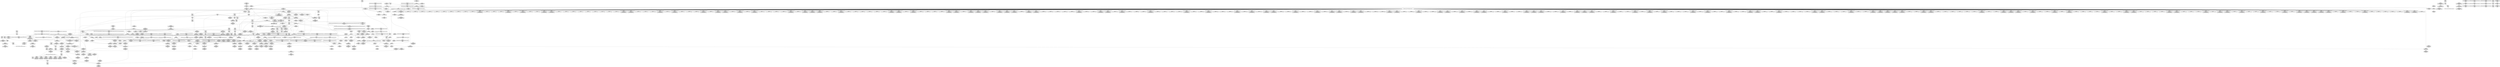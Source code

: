 digraph {
	CE0x53838a0 [shape=record,shape=Mrecord,label="{CE0x53838a0|864:_%struct.xfrm_sec_ctx*,_:_CRE_177,178_}"]
	CE0x53856b0 [shape=record,shape=Mrecord,label="{CE0x53856b0|864:_%struct.xfrm_sec_ctx*,_:_CRE_392,400_|*MultipleSource*|security/selinux/xfrm.c,394|Function::selinux_xfrm_state_delete&Arg::x::}"]
	CE0x5394770 [shape=record,shape=Mrecord,label="{CE0x5394770|i32_4|*Constant*|*SummSink*}"]
	CE0x53d7b10 [shape=record,shape=Mrecord,label="{CE0x53d7b10|selinux_xfrm_delete:_tmp19|security/selinux/xfrm.c,142|*SummSource*}"]
	CE0x538e450 [shape=record,shape=Mrecord,label="{CE0x538e450|864:_%struct.xfrm_sec_ctx*,_:_CRE_240,248_|*MultipleSource*|security/selinux/xfrm.c,394|Function::selinux_xfrm_state_delete&Arg::x::}"]
	CE0x539c740 [shape=record,shape=Mrecord,label="{CE0x539c740|864:_%struct.xfrm_sec_ctx*,_:_CRE_131,132_}"]
	CE0x54133e0 [shape=record,shape=Mrecord,label="{CE0x54133e0|i64*_getelementptr_inbounds_(_2_x_i64_,_2_x_i64_*___llvm_gcov_ctr21,_i64_0,_i64_0)|*Constant*|*SummSource*}"]
	CE0x53a2200 [shape=record,shape=Mrecord,label="{CE0x53a2200|864:_%struct.xfrm_sec_ctx*,_:_CRE_269,270_|*MultipleSource*|security/selinux/xfrm.c,394|Function::selinux_xfrm_state_delete&Arg::x::}"]
	CE0x53bc900 [shape=record,shape=Mrecord,label="{CE0x53bc900|864:_%struct.xfrm_sec_ctx*,_:_CRE_109,110_}"]
	CE0x5380660 [shape=record,shape=Mrecord,label="{CE0x5380660|selinux_xfrm_state_delete:_tmp|*SummSource*}"]
	CE0x5392d30 [shape=record,shape=Mrecord,label="{CE0x5392d30|i16_39|*Constant*}"]
	CE0x53a83f0 [shape=record,shape=Mrecord,label="{CE0x53a83f0|selinux_xfrm_delete:_tmp10|security/selinux/xfrm.c,142|*SummSource*}"]
	CE0x53c6cd0 [shape=record,shape=Mrecord,label="{CE0x53c6cd0|i64*_getelementptr_inbounds_(_15_x_i64_,_15_x_i64_*___llvm_gcov_ctr25,_i64_0,_i64_9)|*Constant*}"]
	CE0x5390040 [shape=record,shape=Mrecord,label="{CE0x5390040|selinux_xfrm_delete:_tobool1|security/selinux/xfrm.c,142}"]
	CE0x53c3510 [shape=record,shape=Mrecord,label="{CE0x53c3510|get_current227:_tmp4|./arch/x86/include/asm/current.h,14|*SummSource*}"]
	CE0x539beb0 [shape=record,shape=Mrecord,label="{CE0x539beb0|864:_%struct.xfrm_sec_ctx*,_:_CRE_287,288_}"]
	CE0x538cfb0 [shape=record,shape=Mrecord,label="{CE0x538cfb0|864:_%struct.xfrm_sec_ctx*,_:_CRE_352,360_|*MultipleSource*|security/selinux/xfrm.c,394|Function::selinux_xfrm_state_delete&Arg::x::}"]
	CE0x53a45e0 [shape=record,shape=Mrecord,label="{CE0x53a45e0|selinux_xfrm_delete:_cred|security/selinux/xfrm.c,142|*SummSource*}"]
	CE0x5388b70 [shape=record,shape=Mrecord,label="{CE0x5388b70|selinux_xfrm_delete:_if.then6|*SummSource*}"]
	CE0x53cb260 [shape=record,shape=Mrecord,label="{CE0x53cb260|selinux_xfrm_delete:_tmp8|security/selinux/xfrm.c,142|*SummSink*}"]
	CE0x5438690 [shape=record,shape=Mrecord,label="{CE0x5438690|%struct.task_struct.1015*_(%struct.task_struct.1015**)*_asm_movq_%gs:$_1:P_,$0_,_r,im,_dirflag_,_fpsr_,_flags_|*SummSink*}"]
	CE0x5383ab0 [shape=record,shape=Mrecord,label="{CE0x5383ab0|864:_%struct.xfrm_sec_ctx*,_:_CRE_181,182_}"]
	CE0x538e330 [shape=record,shape=Mrecord,label="{CE0x538e330|864:_%struct.xfrm_sec_ctx*,_:_CRE_232,240_|*MultipleSource*|security/selinux/xfrm.c,394|Function::selinux_xfrm_state_delete&Arg::x::}"]
	CE0x53a4260 [shape=record,shape=Mrecord,label="{CE0x53a4260|i32_78|*Constant*|*SummSink*}"]
	CE0x539c2b0 [shape=record,shape=Mrecord,label="{CE0x539c2b0|864:_%struct.xfrm_sec_ctx*,_:_CRE_70,71_}"]
	CE0x53d5330 [shape=record,shape=Mrecord,label="{CE0x53d5330|get_current227:_entry}"]
	CE0x53c2f60 [shape=record,shape=Mrecord,label="{CE0x53c2f60|selinux_xfrm_delete:_tmp7|security/selinux/xfrm.c,142|*SummSink*}"]
	CE0x53989d0 [shape=record,shape=Mrecord,label="{CE0x53989d0|864:_%struct.xfrm_sec_ctx*,_:_CRE_78,79_}"]
	CE0x53d1950 [shape=record,shape=Mrecord,label="{CE0x53d1950|selinux_xfrm_delete:_tmp25|security/selinux/xfrm.c,144}"]
	CE0x53ec3c0 [shape=record,shape=Mrecord,label="{CE0x53ec3c0|avc_has_perm:_requested|Function::avc_has_perm&Arg::requested::|*SummSink*}"]
	CE0x537f530 [shape=record,shape=Mrecord,label="{CE0x537f530|864:_%struct.xfrm_sec_ctx*,_:_CRE_11,12_}"]
	CE0x53c9df0 [shape=record,shape=Mrecord,label="{CE0x53c9df0|4:_i32,_:_CR_4,8_|*MultipleSource*|security/selinux/xfrm.c,142|security/selinux/xfrm.c,142|security/selinux/xfrm.c,147}"]
	CE0x53d5930 [shape=record,shape=Mrecord,label="{CE0x53d5930|_ret_%struct.task_struct.1015*_%tmp4,_!dbg_!27714|./arch/x86/include/asm/current.h,14|*SummSink*}"]
	CE0x53ab510 [shape=record,shape=Mrecord,label="{CE0x53ab510|selinux_xfrm_delete:_tmp16|security/selinux/xfrm.c,142|*SummSource*}"]
	CE0x53813e0 [shape=record,shape=Mrecord,label="{CE0x53813e0|864:_%struct.xfrm_sec_ctx*,_:_CRE_171,172_}"]
	CE0x53ae000 [shape=record,shape=Mrecord,label="{CE0x53ae000|selinux_xfrm_delete:_tmp4|security/selinux/xfrm.c,142|*SummSource*}"]
	CE0x53a4aa0 [shape=record,shape=Mrecord,label="{CE0x53a4aa0|864:_%struct.xfrm_sec_ctx*,_:_CRE_544,548_|*MultipleSource*|security/selinux/xfrm.c,394|Function::selinux_xfrm_state_delete&Arg::x::}"]
	CE0x538b470 [shape=record,shape=Mrecord,label="{CE0x538b470|0:_i8,_:_GCMR_selinux_xfrm_delete.__warned_internal_global_i8_0,_section_.data.unlikely_,_align_1:_elem_0:default:}"]
	CE0x5384ed0 [shape=record,shape=Mrecord,label="{CE0x5384ed0|864:_%struct.xfrm_sec_ctx*,_:_CRE_129,130_}"]
	CE0x5398d30 [shape=record,shape=Mrecord,label="{CE0x5398d30|i64*_getelementptr_inbounds_(_15_x_i64_,_15_x_i64_*___llvm_gcov_ctr25,_i64_0,_i64_0)|*Constant*|*SummSource*}"]
	CE0x5389df0 [shape=record,shape=Mrecord,label="{CE0x5389df0|864:_%struct.xfrm_sec_ctx*,_:_CRE_185,186_}"]
	CE0x539b040 [shape=record,shape=Mrecord,label="{CE0x539b040|864:_%struct.xfrm_sec_ctx*,_:_CRE_224,228_|*MultipleSource*|security/selinux/xfrm.c,394|Function::selinux_xfrm_state_delete&Arg::x::}"]
	CE0x5384440 [shape=record,shape=Mrecord,label="{CE0x5384440|864:_%struct.xfrm_sec_ctx*,_:_CRE_252,256_|*MultipleSource*|security/selinux/xfrm.c,394|Function::selinux_xfrm_state_delete&Arg::x::}"]
	CE0x53c9ce0 [shape=record,shape=Mrecord,label="{CE0x53c9ce0|4:_i32,_:_CR_0,4_|*MultipleSource*|security/selinux/xfrm.c,142|security/selinux/xfrm.c,142|security/selinux/xfrm.c,147}"]
	CE0x53dbfa0 [shape=record,shape=Mrecord,label="{CE0x53dbfa0|i32_22|*Constant*}"]
	CE0x5410650 [shape=record,shape=Mrecord,label="{CE0x5410650|get_current227:_bb|*SummSource*}"]
	CE0x4c7cfd0 [shape=record,shape=Mrecord,label="{CE0x4c7cfd0|864:_%struct.xfrm_sec_ctx*,_:_CRE_94,95_}"]
	CE0x53a9550 [shape=record,shape=Mrecord,label="{CE0x53a9550|selinux_xfrm_delete:_call|security/selinux/xfrm.c,142}"]
	CE0x53de440 [shape=record,shape=Mrecord,label="{CE0x53de440|selinux_xfrm_delete:_tobool5|security/selinux/xfrm.c,144|*SummSource*}"]
	CE0x53a0c20 [shape=record,shape=Mrecord,label="{CE0x53a0c20|864:_%struct.xfrm_sec_ctx*,_:_CRE_190,191_}"]
	CE0x53d1c00 [shape=record,shape=Mrecord,label="{CE0x53d1c00|selinux_xfrm_delete:_tmp25|security/selinux/xfrm.c,144|*SummSink*}"]
	CE0x538b560 [shape=record,shape=Mrecord,label="{CE0x538b560|864:_%struct.xfrm_sec_ctx*,_:_CRE_20,21_}"]
	CE0x53dda00 [shape=record,shape=Mrecord,label="{CE0x53dda00|selinux_xfrm_delete:_tobool5|security/selinux/xfrm.c,144|*SummSink*}"]
	CE0x5398b00 [shape=record,shape=Mrecord,label="{CE0x5398b00|selinux_xfrm_delete:_return|*SummSink*}"]
	CE0x539c800 [shape=record,shape=Mrecord,label="{CE0x539c800|864:_%struct.xfrm_sec_ctx*,_:_CRE_123,124_}"]
	CE0x53ddbf0 [shape=record,shape=Mrecord,label="{CE0x53ddbf0|selinux_xfrm_delete:_tmp21|security/selinux/xfrm.c,142}"]
	CE0x5393240 [shape=record,shape=Mrecord,label="{CE0x5393240|avc_has_perm:_tclass|Function::avc_has_perm&Arg::tclass::|*SummSink*}"]
	CE0x53ab1c0 [shape=record,shape=Mrecord,label="{CE0x53ab1c0|%struct.common_audit_data.1017*_null|*Constant*|*SummSink*}"]
	CE0x53d4e60 [shape=record,shape=Mrecord,label="{CE0x53d4e60|selinux_xfrm_delete:_tmp27|security/selinux/xfrm.c,145}"]
	CE0x5390e40 [shape=record,shape=Mrecord,label="{CE0x5390e40|selinux_xfrm_delete:_tmp15|security/selinux/xfrm.c,142|*SummSink*}"]
	CE0x5394af0 [shape=record,shape=Mrecord,label="{CE0x5394af0|selinux_xfrm_delete:_tmp13|security/selinux/xfrm.c,142}"]
	CE0x53ab3b0 [shape=record,shape=Mrecord,label="{CE0x53ab3b0|selinux_xfrm_delete:_tmp16|security/selinux/xfrm.c,142}"]
	CE0x608e280 [shape=record,shape=Mrecord,label="{CE0x608e280|864:_%struct.xfrm_sec_ctx*,_:_CRE_204,205_|*MultipleSource*|security/selinux/xfrm.c,394|Function::selinux_xfrm_state_delete&Arg::x::}"]
	CE0x537c5a0 [shape=record,shape=Mrecord,label="{CE0x537c5a0|864:_%struct.xfrm_sec_ctx*,_:_CRE_56,60_|*MultipleSource*|security/selinux/xfrm.c,394|Function::selinux_xfrm_state_delete&Arg::x::}"]
	CE0x5386750 [shape=record,shape=Mrecord,label="{CE0x5386750|864:_%struct.xfrm_sec_ctx*,_:_CRE_291,292_}"]
	CE0x53a09e0 [shape=record,shape=Mrecord,label="{CE0x53a09e0|864:_%struct.xfrm_sec_ctx*,_:_CRE_187,188_}"]
	CE0x5397080 [shape=record,shape=Mrecord,label="{CE0x5397080|864:_%struct.xfrm_sec_ctx*,_:_CRE_706,707_}"]
	CE0x53c25a0 [shape=record,shape=Mrecord,label="{CE0x53c25a0|selinux_xfrm_delete:_ctx|Function::selinux_xfrm_delete&Arg::ctx::}"]
	CE0x53adef0 [shape=record,shape=Mrecord,label="{CE0x53adef0|selinux_xfrm_delete:_tmp4|security/selinux/xfrm.c,142}"]
	CE0x5393510 [shape=record,shape=Mrecord,label="{CE0x5393510|i32_4|*Constant*}"]
	CE0x53ecdd0 [shape=record,shape=Mrecord,label="{CE0x53ecdd0|_ret_i32_%retval.0,_!dbg_!27728|security/selinux/avc.c,775|*SummSource*}"]
	CE0x53e95a0 [shape=record,shape=Mrecord,label="{CE0x53e95a0|avc_has_perm:_entry}"]
	CE0x5386470 [shape=record,shape=Mrecord,label="{CE0x5386470|selinux_xfrm_state_delete:_entry|*SummSink*}"]
	CE0x53892c0 [shape=record,shape=Mrecord,label="{CE0x53892c0|864:_%struct.xfrm_sec_ctx*,_:_CRE_484,488_|*MultipleSource*|security/selinux/xfrm.c,394|Function::selinux_xfrm_state_delete&Arg::x::}"]
	CE0x539ef80 [shape=record,shape=Mrecord,label="{CE0x539ef80|i64_1|*Constant*}"]
	CE0x53c3e30 [shape=record,shape=Mrecord,label="{CE0x53c3e30|selinux_xfrm_delete:_tmp1|*SummSink*}"]
	CE0x53dbc80 [shape=record,shape=Mrecord,label="{CE0x53dbc80|i64_10|*Constant*}"]
	CE0x53eca20 [shape=record,shape=Mrecord,label="{CE0x53eca20|avc_has_perm:_auditdata|Function::avc_has_perm&Arg::auditdata::}"]
	CE0x5378a70 [shape=record,shape=Mrecord,label="{CE0x5378a70|864:_%struct.xfrm_sec_ctx*,_:_CRE_98,99_}"]
	CE0x5380190 [shape=record,shape=Mrecord,label="{CE0x5380190|864:_%struct.xfrm_sec_ctx*,_:_CRE_40,48_|*MultipleSource*|security/selinux/xfrm.c,394|Function::selinux_xfrm_state_delete&Arg::x::}"]
	CE0x5391150 [shape=record,shape=Mrecord,label="{CE0x5391150|i8*_getelementptr_inbounds_(_24_x_i8_,_24_x_i8_*_.str244,_i32_0,_i32_0)|*Constant*}"]
	CE0x5399420 [shape=record,shape=Mrecord,label="{CE0x5399420|_call_void_mcount()_#3}"]
	CE0x5413c90 [shape=record,shape=Mrecord,label="{CE0x5413c90|get_current227:_tmp}"]
	CE0x5381dd0 [shape=record,shape=Mrecord,label="{CE0x5381dd0|864:_%struct.xfrm_sec_ctx*,_:_CRE_448,452_|*MultipleSource*|security/selinux/xfrm.c,394|Function::selinux_xfrm_state_delete&Arg::x::}"]
	CE0x5396a30 [shape=record,shape=Mrecord,label="{CE0x5396a30|864:_%struct.xfrm_sec_ctx*,_:_CRE_700,701_}"]
	CE0x5391440 [shape=record,shape=Mrecord,label="{CE0x5391440|864:_%struct.xfrm_sec_ctx*,_:_CRE_32,40_|*MultipleSource*|security/selinux/xfrm.c,394|Function::selinux_xfrm_state_delete&Arg::x::}"]
	CE0x539fdd0 [shape=record,shape=Mrecord,label="{CE0x539fdd0|864:_%struct.xfrm_sec_ctx*,_:_CRE_67,68_}"]
	CE0x53b0590 [shape=record,shape=Mrecord,label="{CE0x53b0590|selinux_xfrm_delete:_tmp28|security/selinux/xfrm.c,147|*SummSink*}"]
	CE0x4c79fa0 [shape=record,shape=Mrecord,label="{CE0x4c79fa0|864:_%struct.xfrm_sec_ctx*,_:_CRE_92,93_}"]
	CE0x539ef10 [shape=record,shape=Mrecord,label="{CE0x539ef10|i64*_getelementptr_inbounds_(_15_x_i64_,_15_x_i64_*___llvm_gcov_ctr25,_i64_0,_i64_1)|*Constant*|*SummSink*}"]
	CE0x5394ee0 [shape=record,shape=Mrecord,label="{CE0x5394ee0|i64*_getelementptr_inbounds_(_15_x_i64_,_15_x_i64_*___llvm_gcov_ctr25,_i64_0,_i64_8)|*Constant*|*SummSink*}"]
	CE0x5386b10 [shape=record,shape=Mrecord,label="{CE0x5386b10|864:_%struct.xfrm_sec_ctx*,_:_CRE_296,300_|*MultipleSource*|security/selinux/xfrm.c,394|Function::selinux_xfrm_state_delete&Arg::x::}"]
	CE0x53a6450 [shape=record,shape=Mrecord,label="{CE0x53a6450|selinux_xfrm_delete:_tmp3|*SummSink*}"]
	CE0x5379600 [shape=record,shape=Mrecord,label="{CE0x5379600|selinux_xfrm_state_delete:_tmp}"]
	CE0x5398610 [shape=record,shape=Mrecord,label="{CE0x5398610|864:_%struct.xfrm_sec_ctx*,_:_CRE_148,149_}"]
	CE0x53ddf90 [shape=record,shape=Mrecord,label="{CE0x53ddf90|%struct.xfrm_sec_ctx*_null|*Constant*}"]
	CE0x539cb60 [shape=record,shape=Mrecord,label="{CE0x539cb60|864:_%struct.xfrm_sec_ctx*,_:_CRE_138,139_}"]
	CE0x5381b60 [shape=record,shape=Mrecord,label="{CE0x5381b60|864:_%struct.xfrm_sec_ctx*,_:_CRE_436,440_|*MultipleSource*|security/selinux/xfrm.c,394|Function::selinux_xfrm_state_delete&Arg::x::}"]
	CE0x538aff0 [shape=record,shape=Mrecord,label="{CE0x538aff0|get_current227:_tmp|*SummSource*}"]
	CE0x53aa800 [shape=record,shape=Mrecord,label="{CE0x53aa800|i64*_getelementptr_inbounds_(_15_x_i64_,_15_x_i64_*___llvm_gcov_ctr25,_i64_0,_i64_6)|*Constant*|*SummSource*}"]
	CE0x538ba20 [shape=record,shape=Mrecord,label="{CE0x538ba20|864:_%struct.xfrm_sec_ctx*,_:_CRE_144,145_}"]
	CE0x53eb1e0 [shape=record,shape=Mrecord,label="{CE0x53eb1e0|selinux_xfrm_delete:_tmp31|*LoadInst*|security/selinux/xfrm.c,147|*SummSource*}"]
	CE0x53dc0b0 [shape=record,shape=Mrecord,label="{CE0x53dc0b0|i32_22|*Constant*|*SummSource*}"]
	CE0x5395ba0 [shape=record,shape=Mrecord,label="{CE0x5395ba0|864:_%struct.xfrm_sec_ctx*,_:_CRE_648,656_|*MultipleSource*|security/selinux/xfrm.c,394|Function::selinux_xfrm_state_delete&Arg::x::}"]
	CE0x538b960 [shape=record,shape=Mrecord,label="{CE0x538b960|i64*_getelementptr_inbounds_(_2_x_i64_,_2_x_i64_*___llvm_gcov_ctr21,_i64_0,_i64_1)|*Constant*|*SummSink*}"]
	CE0x538cdc0 [shape=record,shape=Mrecord,label="{CE0x538cdc0|864:_%struct.xfrm_sec_ctx*,_:_CRE_344,352_|*MultipleSource*|security/selinux/xfrm.c,394|Function::selinux_xfrm_state_delete&Arg::x::}"]
	CE0x53a7270 [shape=record,shape=Mrecord,label="{CE0x53a7270|i64_4|*Constant*}"]
	CE0x5399110 [shape=record,shape=Mrecord,label="{CE0x5399110|_call_void_mcount()_#3|*SummSource*}"]
	CE0x53db050 [shape=record,shape=Mrecord,label="{CE0x53db050|i64*_getelementptr_inbounds_(_15_x_i64_,_15_x_i64_*___llvm_gcov_ctr25,_i64_0,_i64_12)|*Constant*|*SummSink*}"]
	CE0x53d3f00 [shape=record,shape=Mrecord,label="{CE0x53d3f00|i32_1|*Constant*}"]
	CE0x5397bb0 [shape=record,shape=Mrecord,label="{CE0x5397bb0|864:_%struct.xfrm_sec_ctx*,_:_CRE_736,740_|*MultipleSource*|security/selinux/xfrm.c,394|Function::selinux_xfrm_state_delete&Arg::x::}"]
	CE0x53b4540 [shape=record,shape=Mrecord,label="{CE0x53b4540|_ret_i32_%call,_!dbg_!27714|security/selinux/xfrm.c,394}"]
	CE0x53c5800 [shape=record,shape=Mrecord,label="{CE0x53c5800|%struct.task_struct.1015*_(%struct.task_struct.1015**)*_asm_movq_%gs:$_1:P_,$0_,_r,im,_dirflag_,_fpsr_,_flags_}"]
	CE0x5383cb0 [shape=record,shape=Mrecord,label="{CE0x5383cb0|864:_%struct.xfrm_sec_ctx*,_:_CRE_24,32_|*MultipleSource*|security/selinux/xfrm.c,394|Function::selinux_xfrm_state_delete&Arg::x::}"]
	CE0x538b400 [shape=record,shape=Mrecord,label="{CE0x538b400|selinux_xfrm_delete:_tmp8|security/selinux/xfrm.c,142}"]
	CE0x539a040 [shape=record,shape=Mrecord,label="{CE0x539a040|selinux_xfrm_delete:_tmp|*SummSink*}"]
	CE0x5385c80 [shape=record,shape=Mrecord,label="{CE0x5385c80|864:_%struct.xfrm_sec_ctx*,_:_CRE_416,424_|*MultipleSource*|security/selinux/xfrm.c,394|Function::selinux_xfrm_state_delete&Arg::x::}"]
	CE0x53c4d10 [shape=record,shape=Mrecord,label="{CE0x53c4d10|selinux_xfrm_delete:_tobool|security/selinux/xfrm.c,142|*SummSink*}"]
	CE0x53bb680 [shape=record,shape=Mrecord,label="{CE0x53bb680|864:_%struct.xfrm_sec_ctx*,_:_CRE_111,112_}"]
	CE0x5380710 [shape=record,shape=Mrecord,label="{CE0x5380710|i64*_getelementptr_inbounds_(_2_x_i64_,_2_x_i64_*___llvm_gcov_ctr13,_i64_0,_i64_0)|*Constant*}"]
	CE0x53a8380 [shape=record,shape=Mrecord,label="{CE0x53a8380|selinux_xfrm_delete:_tmp11|security/selinux/xfrm.c,142}"]
	CE0x537e440 [shape=record,shape=Mrecord,label="{CE0x537e440|_call_void_mcount()_#3|*SummSink*}"]
	CE0x53eb3a0 [shape=record,shape=Mrecord,label="{CE0x53eb3a0|selinux_xfrm_delete:_tmp31|*LoadInst*|security/selinux/xfrm.c,147|*SummSink*}"]
	CE0x5396550 [shape=record,shape=Mrecord,label="{CE0x5396550|864:_%struct.xfrm_sec_ctx*,_:_CRE_688,696_|*MultipleSource*|security/selinux/xfrm.c,394|Function::selinux_xfrm_state_delete&Arg::x::}"]
	CE0x539b520 [shape=record,shape=Mrecord,label="{CE0x539b520|selinux_xfrm_state_delete:_tmp1}"]
	CE0x537ec00 [shape=record,shape=Mrecord,label="{CE0x537ec00|selinux_xfrm_state_delete:_bb}"]
	CE0x53800e0 [shape=record,shape=Mrecord,label="{CE0x53800e0|selinux_xfrm_state_delete:_x|Function::selinux_xfrm_state_delete&Arg::x::|*SummSource*}"]
	CE0x53c79f0 [shape=record,shape=Mrecord,label="{CE0x53c79f0|selinux_xfrm_delete:_tmp18|security/selinux/xfrm.c,142}"]
	CE0x539ea10 [shape=record,shape=Mrecord,label="{CE0x539ea10|864:_%struct.xfrm_sec_ctx*,_:_CRE_280,281_}"]
	CE0x53a2010 [shape=record,shape=Mrecord,label="{CE0x53a2010|864:_%struct.xfrm_sec_ctx*,_:_CRE_268,269_|*MultipleSource*|security/selinux/xfrm.c,394|Function::selinux_xfrm_state_delete&Arg::x::}"]
	CE0x53d16e0 [shape=record,shape=Mrecord,label="{CE0x53d16e0|selinux_xfrm_delete:_tmp24|security/selinux/xfrm.c,144|*SummSink*}"]
	CE0x538d8a0 [shape=record,shape=Mrecord,label="{CE0x538d8a0|864:_%struct.xfrm_sec_ctx*,_:_CRE_8,9_}"]
	CE0x53a7ba0 [shape=record,shape=Mrecord,label="{CE0x53a7ba0|i64_5|*Constant*}"]
	CE0x53931a0 [shape=record,shape=Mrecord,label="{CE0x53931a0|avc_has_perm:_tclass|Function::avc_has_perm&Arg::tclass::|*SummSource*}"]
	CE0x53ede80 [shape=record,shape=Mrecord,label="{CE0x53ede80|selinux_xfrm_delete:_tmp32|security/selinux/xfrm.c,150|*SummSink*}"]
	CE0x5389a60 [shape=record,shape=Mrecord,label="{CE0x5389a60|864:_%struct.xfrm_sec_ctx*,_:_CRE_74,75_}"]
	CE0x53c76f0 [shape=record,shape=Mrecord,label="{CE0x53c76f0|selinux_xfrm_delete:_tmp17|security/selinux/xfrm.c,142|*SummSink*}"]
	CE0x53c3c00 [shape=record,shape=Mrecord,label="{CE0x53c3c00|selinux_xfrm_delete:_tmp1|*SummSource*}"]
	CE0x53d1460 [shape=record,shape=Mrecord,label="{CE0x53d1460|selinux_xfrm_delete:_tmp24|security/selinux/xfrm.c,144}"]
	CE0x539a240 [shape=record,shape=Mrecord,label="{CE0x539a240|864:_%struct.xfrm_sec_ctx*,_:_CRE_65,66_}"]
	CE0x53ab6b0 [shape=record,shape=Mrecord,label="{CE0x53ab6b0|selinux_xfrm_delete:_tmp16|security/selinux/xfrm.c,142|*SummSink*}"]
	CE0x537bb60 [shape=record,shape=Mrecord,label="{CE0x537bb60|864:_%struct.xfrm_sec_ctx*,_:_CRE_132,133_}"]
	CE0x53bfec0 [shape=record,shape=Mrecord,label="{CE0x53bfec0|864:_%struct.xfrm_sec_ctx*,_:_CRE_101,102_}"]
	CE0x53935f0 [shape=record,shape=Mrecord,label="{CE0x53935f0|i32_4|*Constant*|*SummSource*}"]
	CE0x538a990 [shape=record,shape=Mrecord,label="{CE0x538a990|selinux_xfrm_delete:_if.then|*SummSink*}"]
	CE0x53d1570 [shape=record,shape=Mrecord,label="{CE0x53d1570|selinux_xfrm_delete:_tmp24|security/selinux/xfrm.c,144|*SummSource*}"]
	CE0x53a2670 [shape=record,shape=Mrecord,label="{CE0x53a2670|864:_%struct.xfrm_sec_ctx*,_:_CRE_271,272_|*MultipleSource*|security/selinux/xfrm.c,394|Function::selinux_xfrm_state_delete&Arg::x::}"]
	CE0x53a95f0 [shape=record,shape=Mrecord,label="{CE0x53a95f0|selinux_xfrm_delete:_call|security/selinux/xfrm.c,142|*SummSource*}"]
	CE0x53d44d0 [shape=record,shape=Mrecord,label="{CE0x53d44d0|selinux_xfrm_delete:_tmp30|security/selinux/xfrm.c,147}"]
	CE0x53ecb90 [shape=record,shape=Mrecord,label="{CE0x53ecb90|avc_has_perm:_auditdata|Function::avc_has_perm&Arg::auditdata::|*SummSource*}"]
	CE0x53cafd0 [shape=record,shape=Mrecord,label="{CE0x53cafd0|selinux_xfrm_delete:_sid|security/selinux/xfrm.c,147|*SummSource*}"]
	CE0x5387b50 [shape=record,shape=Mrecord,label="{CE0x5387b50|selinux_xfrm_delete:_tmp5|security/selinux/xfrm.c,142|*SummSink*}"]
	CE0x53a57b0 [shape=record,shape=Mrecord,label="{CE0x53a57b0|864:_%struct.xfrm_sec_ctx*,_:_CRE_608,612_|*MultipleSource*|security/selinux/xfrm.c,394|Function::selinux_xfrm_state_delete&Arg::x::}"]
	CE0x5394b60 [shape=record,shape=Mrecord,label="{CE0x5394b60|selinux_xfrm_delete:_tmp13|security/selinux/xfrm.c,142|*SummSource*}"]
	CE0x53beba0 [shape=record,shape=Mrecord,label="{CE0x53beba0|864:_%struct.xfrm_sec_ctx*,_:_CRE_107,108_}"]
	CE0x538bd80 [shape=record,shape=Mrecord,label="{CE0x538bd80|get_current227:_tmp|*SummSink*}"]
	CE0x53b0310 [shape=record,shape=Mrecord,label="{CE0x53b0310|selinux_xfrm_state_delete:_call|security/selinux/xfrm.c,394}"]
	CE0x53daeb0 [shape=record,shape=Mrecord,label="{CE0x53daeb0|i64_11|*Constant*}"]
	CE0x5389870 [shape=record,shape=Mrecord,label="{CE0x5389870|864:_%struct.xfrm_sec_ctx*,_:_CRE_135,136_}"]
	CE0x5398f90 [shape=record,shape=Mrecord,label="{CE0x5398f90|864:_%struct.xfrm_sec_ctx*,_:_CRE_90,91_}"]
	CE0x53a19b0 [shape=record,shape=Mrecord,label="{CE0x53a19b0|864:_%struct.xfrm_sec_ctx*,_:_CRE_162,163_}"]
	CE0x539c470 [shape=record,shape=Mrecord,label="{CE0x539c470|selinux_xfrm_state_delete:_entry|*SummSource*}"]
	CE0x53aacf0 [shape=record,shape=Mrecord,label="{CE0x53aacf0|avc_has_perm:_requested|Function::avc_has_perm&Arg::requested::}"]
	CE0x53c6850 [shape=record,shape=Mrecord,label="{CE0x53c6850|i8*_getelementptr_inbounds_(_45_x_i8_,_45_x_i8_*_.str1245,_i32_0,_i32_0)|*Constant*|*SummSource*}"]
	CE0x537e080 [shape=record,shape=Mrecord,label="{CE0x537e080|selinux_xfrm_state_delete:_tmp1|*SummSink*}"]
	CE0x53c9700 [shape=record,shape=Mrecord,label="{CE0x53c9700|i32_142|*Constant*|*SummSource*}"]
	CE0x53ddb80 [shape=record,shape=Mrecord,label="{CE0x53ddb80|i64_11|*Constant*|*SummSink*}"]
	"CONST[source:0(mediator),value:2(dynamic)][purpose:{subject}]"
	CE0x53ec240 [shape=record,shape=Mrecord,label="{CE0x53ec240|avc_has_perm:_entry|*SummSink*}"]
	CE0x5396e00 [shape=record,shape=Mrecord,label="{CE0x5396e00|864:_%struct.xfrm_sec_ctx*,_:_CRE_704,705_}"]
	CE0x539c8c0 [shape=record,shape=Mrecord,label="{CE0x539c8c0|864:_%struct.xfrm_sec_ctx*,_:_CRE_124,125_}"]
	CE0x675f600 [shape=record,shape=Mrecord,label="{CE0x675f600|864:_%struct.xfrm_sec_ctx*,_:_CRE_82,83_}"]
	CE0x53b3d70 [shape=record,shape=Mrecord,label="{CE0x53b3d70|selinux_xfrm_delete:_do.body|*SummSource*}"]
	CE0x53c9c70 [shape=record,shape=Mrecord,label="{CE0x53c9c70|4:_i32,_:_CR_8,12_|*MultipleSource*|security/selinux/xfrm.c,142|security/selinux/xfrm.c,142|security/selinux/xfrm.c,147}"]
	CE0x53aadc0 [shape=record,shape=Mrecord,label="{CE0x53aadc0|avc_has_perm:_requested|Function::avc_has_perm&Arg::requested::|*SummSource*}"]
	CE0x53a4430 [shape=record,shape=Mrecord,label="{CE0x53a4430|COLLAPSED:_GCMRE_current_task_external_global_%struct.task_struct*:_elem_0::|security/selinux/xfrm.c,142}"]
	CE0x53c2760 [shape=record,shape=Mrecord,label="{CE0x53c2760|i64_0|*Constant*|*SummSource*}"]
	CE0x53a6ba0 [shape=record,shape=Mrecord,label="{CE0x53a6ba0|_ret_i32_%call,_!dbg_!27714|security/selinux/xfrm.c,394|*SummSource*}"]
	CE0x5387870 [shape=record,shape=Mrecord,label="{CE0x5387870|selinux_xfrm_delete:_tmp5|security/selinux/xfrm.c,142}"]
	CE0x538bae0 [shape=record,shape=Mrecord,label="{CE0x538bae0|864:_%struct.xfrm_sec_ctx*,_:_CRE_145,146_}"]
	CE0x5396840 [shape=record,shape=Mrecord,label="{CE0x5396840|864:_%struct.xfrm_sec_ctx*,_:_CRE_701,702_}"]
	CE0x53874b0 [shape=record,shape=Mrecord,label="{CE0x53874b0|GLOBAL:___llvm_gcov_ctr25|Global_var:__llvm_gcov_ctr25|*SummSource*}"]
	CE0x5383e40 [shape=record,shape=Mrecord,label="{CE0x5383e40|i8_1|*Constant*|*SummSource*}"]
	CE0x5381000 [shape=record,shape=Mrecord,label="{CE0x5381000|864:_%struct.xfrm_sec_ctx*,_:_CRE_15,16_}"]
	CE0x53a6f00 [shape=record,shape=Mrecord,label="{CE0x53a6f00|selinux_xfrm_delete:_bb}"]
	CE0x539b7e0 [shape=record,shape=Mrecord,label="{CE0x539b7e0|864:_%struct.xfrm_sec_ctx*,_:_CRE_102,103_}"]
	CE0x53d4010 [shape=record,shape=Mrecord,label="{CE0x53d4010|i32_1|*Constant*|*SummSource*}"]
	CE0x53e9440 [shape=record,shape=Mrecord,label="{CE0x53e9440|selinux_xfrm_delete:_tmp30|security/selinux/xfrm.c,147|*SummSource*}"]
	CE0x53af960 [shape=record,shape=Mrecord,label="{CE0x53af960|864:_%struct.xfrm_sec_ctx*,_:_CRE_856,864_|*MultipleSource*|security/selinux/xfrm.c,394|Function::selinux_xfrm_state_delete&Arg::x::}"]
	CE0x542a800 [shape=record,shape=Mrecord,label="{CE0x542a800|_call_void_mcount()_#3|*SummSource*}"]
	CE0x5388190 [shape=record,shape=Mrecord,label="{CE0x5388190|864:_%struct.xfrm_sec_ctx*,_:_CRE_79,80_}"]
	CE0x539a7a0 [shape=record,shape=Mrecord,label="{CE0x539a7a0|COLLAPSED:_GCMRE___llvm_gcov_ctr25_internal_global_15_x_i64_zeroinitializer:_elem_0:default:}"]
	CE0x675f590 [shape=record,shape=Mrecord,label="{CE0x675f590|864:_%struct.xfrm_sec_ctx*,_:_CRE_81,82_}"]
	CE0x53ae4a0 [shape=record,shape=Mrecord,label="{CE0x53ae4a0|i64_1|*Constant*}"]
	CE0x53879b0 [shape=record,shape=Mrecord,label="{CE0x53879b0|selinux_xfrm_delete:_tmp5|security/selinux/xfrm.c,142|*SummSource*}"]
	CE0x53a0aa0 [shape=record,shape=Mrecord,label="{CE0x53a0aa0|864:_%struct.xfrm_sec_ctx*,_:_CRE_188,189_}"]
	CE0x538aa90 [shape=record,shape=Mrecord,label="{CE0x538aa90|selinux_xfrm_delete:_if.end}"]
	CE0x53ed1f0 [shape=record,shape=Mrecord,label="{CE0x53ed1f0|i64*_getelementptr_inbounds_(_15_x_i64_,_15_x_i64_*___llvm_gcov_ctr25,_i64_0,_i64_14)|*Constant*|*SummSink*}"]
	CE0x5395d90 [shape=record,shape=Mrecord,label="{CE0x5395d90|864:_%struct.xfrm_sec_ctx*,_:_CRE_656,664_|*MultipleSource*|security/selinux/xfrm.c,394|Function::selinux_xfrm_state_delete&Arg::x::}"]
	CE0x539cd00 [shape=record,shape=Mrecord,label="{CE0x539cd00|864:_%struct.xfrm_sec_ctx*,_:_CRE_142,143_}"]
	CE0x53ebbf0 [shape=record,shape=Mrecord,label="{CE0x53ebbf0|selinux_xfrm_delete:_call8|security/selinux/xfrm.c,147|*SummSource*}"]
	CE0x53996c0 [shape=record,shape=Mrecord,label="{CE0x53996c0|i64*_getelementptr_inbounds_(_2_x_i64_,_2_x_i64_*___llvm_gcov_ctr13,_i64_0,_i64_1)|*Constant*|*SummSink*}"]
	CE0x538ab40 [shape=record,shape=Mrecord,label="{CE0x538ab40|selinux_xfrm_delete:_if.end|*SummSource*}"]
	CE0x5394bd0 [shape=record,shape=Mrecord,label="{CE0x5394bd0|selinux_xfrm_delete:_tmp13|security/selinux/xfrm.c,142|*SummSink*}"]
	CE0x53b00b0 [shape=record,shape=Mrecord,label="{CE0x53b00b0|selinux_xfrm_delete:_ctx|Function::selinux_xfrm_delete&Arg::ctx::|*SummSink*}"]
	CE0x5405c10 [shape=record,shape=Mrecord,label="{CE0x5405c10|get_current227:_tmp4|./arch/x86/include/asm/current.h,14}"]
	CE0x538dba0 [shape=record,shape=Mrecord,label="{CE0x538dba0|selinux_xfrm_delete:_do.end|*SummSink*}"]
	CE0x53978e0 [shape=record,shape=Mrecord,label="{CE0x53978e0|864:_%struct.xfrm_sec_ctx*,_:_CRE_720,728_|*MultipleSource*|security/selinux/xfrm.c,394|Function::selinux_xfrm_state_delete&Arg::x::}"]
	CE0x539cde0 [shape=record,shape=Mrecord,label="{CE0x539cde0|864:_%struct.xfrm_sec_ctx*,_:_CRE_143,144_}"]
	CE0x539e410 [shape=record,shape=Mrecord,label="{CE0x539e410|864:_%struct.xfrm_sec_ctx*,_:_CRE_9,10_}"]
	CE0x53d4810 [shape=record,shape=Mrecord,label="{CE0x53d4810|selinux_xfrm_delete:_tmp26|security/selinux/xfrm.c,145|*SummSink*}"]
	CE0x53c7610 [shape=record,shape=Mrecord,label="{CE0x53c7610|selinux_xfrm_delete:_tmp17|security/selinux/xfrm.c,142}"]
	CE0x53c6d40 [shape=record,shape=Mrecord,label="{CE0x53c6d40|i64*_getelementptr_inbounds_(_15_x_i64_,_15_x_i64_*___llvm_gcov_ctr25,_i64_0,_i64_9)|*Constant*|*SummSource*}"]
	CE0x53896a0 [shape=record,shape=Mrecord,label="{CE0x53896a0|864:_%struct.xfrm_sec_ctx*,_:_CRE_496,504_|*MultipleSource*|security/selinux/xfrm.c,394|Function::selinux_xfrm_state_delete&Arg::x::}"]
	CE0x538e7b0 [shape=record,shape=Mrecord,label="{CE0x538e7b0|864:_%struct.xfrm_sec_ctx*,_:_CRE_249,250_|*MultipleSource*|security/selinux/xfrm.c,394|Function::selinux_xfrm_state_delete&Arg::x::}"]
	CE0x53e9610 [shape=record,shape=Mrecord,label="{CE0x53e9610|selinux_xfrm_delete:_tmp30|security/selinux/xfrm.c,147|*SummSink*}"]
	CE0x53c2dc0 [shape=record,shape=Mrecord,label="{CE0x53c2dc0|selinux_xfrm_delete:_tmp7|security/selinux/xfrm.c,142|*SummSource*}"]
	CE0x53ebce0 [shape=record,shape=Mrecord,label="{CE0x53ebce0|selinux_xfrm_delete:_call8|security/selinux/xfrm.c,147|*SummSink*}"]
	CE0x537ee60 [shape=record,shape=Mrecord,label="{CE0x537ee60|i32_0|*Constant*|*SummSource*}"]
	CE0x5438620 [shape=record,shape=Mrecord,label="{CE0x5438620|%struct.task_struct.1015**_bitcast_(%struct.task_struct**_current_task_to_%struct.task_struct.1015**)|*Constant*|*SummSource*}"]
	CE0x53b0120 [shape=record,shape=Mrecord,label="{CE0x53b0120|selinux_xfrm_state_delete:_tmp4|*LoadInst*|security/selinux/xfrm.c,394|*SummSink*}"]
	CE0x538a660 [shape=record,shape=Mrecord,label="{CE0x538a660|864:_%struct.xfrm_sec_ctx*,_:_CRE_174,175_}"]
	CE0x541a5b0 [shape=record,shape=Mrecord,label="{CE0x541a5b0|get_current227:_tmp1|*SummSource*}"]
	"CONST[source:0(mediator),value:0(static)][purpose:{operation}]"
	CE0x53b80c0 [shape=record,shape=Mrecord,label="{CE0x53b80c0|864:_%struct.xfrm_sec_ctx*,_:_CRE_119,120_}"]
	CE0x53986d0 [shape=record,shape=Mrecord,label="{CE0x53986d0|864:_%struct.xfrm_sec_ctx*,_:_CRE_149,150_}"]
	CE0x53ee3b0 [shape=record,shape=Mrecord,label="{CE0x53ee3b0|selinux_xfrm_delete:_tmp33|security/selinux/xfrm.c,150}"]
	CE0x539cd70 [shape=record,shape=Mrecord,label="{CE0x539cd70|864:_%struct.xfrm_sec_ctx*,_:_CRE_147,148_}"]
	CE0x53b6d30 [shape=record,shape=Mrecord,label="{CE0x53b6d30|864:_%struct.xfrm_sec_ctx*,_:_CRE_120,121_}"]
	CE0x5405b20 [shape=record,shape=Mrecord,label="{CE0x5405b20|get_current227:_tmp2|*SummSink*}"]
	CE0x54104d0 [shape=record,shape=Mrecord,label="{CE0x54104d0|i64*_getelementptr_inbounds_(_2_x_i64_,_2_x_i64_*___llvm_gcov_ctr21,_i64_0,_i64_0)|*Constant*}"]
	CE0x5392fd0 [shape=record,shape=Mrecord,label="{CE0x5392fd0|i16_39|*Constant*|*SummSink*}"]
	CE0x53a9bf0 [shape=record,shape=Mrecord,label="{CE0x53a9bf0|selinux_xfrm_delete:_tobool|security/selinux/xfrm.c,142}"]
	CE0x5390800 [shape=record,shape=Mrecord,label="{CE0x5390800|i1_true|*Constant*|*SummSource*}"]
	CE0x538a280 [shape=record,shape=Mrecord,label="{CE0x538a280|selinux_xfrm_delete:_tmp2|*SummSink*}"]
	CE0x5383a40 [shape=record,shape=Mrecord,label="{CE0x5383a40|864:_%struct.xfrm_sec_ctx*,_:_CRE_182,183_}"]
	CE0x53c9090 [shape=record,shape=Mrecord,label="{CE0x53c9090|GLOBAL:_lockdep_rcu_suspicious|*Constant*|*SummSink*}"]
	CE0x53b1e70 [shape=record,shape=Mrecord,label="{CE0x53b1e70|i64*_getelementptr_inbounds_(_15_x_i64_,_15_x_i64_*___llvm_gcov_ctr25,_i64_0,_i64_1)|*Constant*|*SummSource*}"]
	CE0x537e890 [shape=record,shape=Mrecord,label="{CE0x537e890|864:_%struct.xfrm_sec_ctx*,_:_CRE_66,67_}"]
	CE0x5399050 [shape=record,shape=Mrecord,label="{CE0x5399050|864:_%struct.xfrm_sec_ctx*,_:_CRE_91,92_}"]
	CE0x53ec6e0 [shape=record,shape=Mrecord,label="{CE0x53ec6e0|avc_has_perm:_ssid|Function::avc_has_perm&Arg::ssid::|*SummSource*}"]
	CE0x53c9a50 [shape=record,shape=Mrecord,label="{CE0x53c9a50|_call_void_lockdep_rcu_suspicious(i8*_getelementptr_inbounds_(_24_x_i8_,_24_x_i8_*_.str244,_i32_0,_i32_0),_i32_142,_i8*_getelementptr_inbounds_(_45_x_i8_,_45_x_i8_*_.str1245,_i32_0,_i32_0))_#10,_!dbg_!27729|security/selinux/xfrm.c,142}"]
	CE0x53ddc60 [shape=record,shape=Mrecord,label="{CE0x53ddc60|selinux_xfrm_delete:_tmp21|security/selinux/xfrm.c,142|*SummSource*}"]
	CE0x53e98e0 [shape=record,shape=Mrecord,label="{CE0x53e98e0|avc_has_perm:_entry|*SummSource*}"]
	CE0x5392670 [shape=record,shape=Mrecord,label="{CE0x5392670|864:_%struct.xfrm_sec_ctx*,_:_CRE_137,138_}"]
	CE0x53955d0 [shape=record,shape=Mrecord,label="{CE0x53955d0|864:_%struct.xfrm_sec_ctx*,_:_CRE_628,632_|*MultipleSource*|security/selinux/xfrm.c,394|Function::selinux_xfrm_state_delete&Arg::x::}"]
	CE0x53adcf0 [shape=record,shape=Mrecord,label="{CE0x53adcf0|i64_3|*Constant*|*SummSink*}"]
	CE0x53a66a0 [shape=record,shape=Mrecord,label="{CE0x53a66a0|_call_void_mcount()_#3}"]
	CE0x53eace0 [shape=record,shape=Mrecord,label="{CE0x53eace0|4:_i32,_:_CRE_4,8_|*MultipleSource*|*LoadInst*|security/selinux/xfrm.c,394|security/selinux/xfrm.c,147|Function::selinux_xfrm_delete&Arg::ctx::}"]
	CE0x53a2800 [shape=record,shape=Mrecord,label="{CE0x53a2800|864:_%struct.xfrm_sec_ctx*,_:_CRE_272,273_|*MultipleSource*|security/selinux/xfrm.c,394|Function::selinux_xfrm_state_delete&Arg::x::}"]
	CE0x5396cc0 [shape=record,shape=Mrecord,label="{CE0x5396cc0|864:_%struct.xfrm_sec_ctx*,_:_CRE_703,704_}"]
	CE0x539cc40 [shape=record,shape=Mrecord,label="{CE0x539cc40|864:_%struct.xfrm_sec_ctx*,_:_CRE_141,142_}"]
	CE0x53d5690 [shape=record,shape=Mrecord,label="{CE0x53d5690|GLOBAL:_get_current227|*Constant*|*SummSink*}"]
	CE0x5388a80 [shape=record,shape=Mrecord,label="{CE0x5388a80|selinux_xfrm_delete:_if.then6}"]
	CE0x53c7cf0 [shape=record,shape=Mrecord,label="{CE0x53c7cf0|selinux_xfrm_delete:_tmp18|security/selinux/xfrm.c,142|*SummSink*}"]
	CE0x53c5050 [shape=record,shape=Mrecord,label="{CE0x53c5050|selinux_xfrm_delete:_tmp4|security/selinux/xfrm.c,142|*SummSink*}"]
	CE0x539a730 [shape=record,shape=Mrecord,label="{CE0x539a730|selinux_xfrm_delete:_tmp}"]
	CE0x53ee550 [shape=record,shape=Mrecord,label="{CE0x53ee550|selinux_xfrm_delete:_tmp33|security/selinux/xfrm.c,150|*SummSource*}"]
	CE0x53b44d0 [shape=record,shape=Mrecord,label="{CE0x53b44d0|_ret_i32_%retval.0,_!dbg_!27751|security/selinux/xfrm.c,150|*SummSource*}"]
	CE0x53a7d20 [shape=record,shape=Mrecord,label="{CE0x53a7d20|i64_5|*Constant*|*SummSink*}"]
	CE0x53c2530 [shape=record,shape=Mrecord,label="{CE0x53c2530|_ret_i32_%retval.0,_!dbg_!27751|security/selinux/xfrm.c,150}"]
	CE0x539c130 [shape=record,shape=Mrecord,label="{CE0x539c130|864:_%struct.xfrm_sec_ctx*,_:_CRE_289,290_}"]
	CE0x53da9f0 [shape=record,shape=Mrecord,label="{CE0x53da9f0|selinux_xfrm_delete:_tmp20|security/selinux/xfrm.c,142|*SummSource*}"]
	CE0x53af770 [shape=record,shape=Mrecord,label="{CE0x53af770|864:_%struct.xfrm_sec_ctx*,_:_CRE_848,856_|*MultipleSource*|security/selinux/xfrm.c,394|Function::selinux_xfrm_state_delete&Arg::x::}"]
	CE0x5387050 [shape=record,shape=Mrecord,label="{CE0x5387050|864:_%struct.xfrm_sec_ctx*,_:_CRE_125,126_}"]
	CE0x53c2080 [shape=record,shape=Mrecord,label="{CE0x53c2080|GLOBAL:_selinux_xfrm_delete|*Constant*}"]
	CE0x53a29f0 [shape=record,shape=Mrecord,label="{CE0x53a29f0|864:_%struct.xfrm_sec_ctx*,_:_CRE_273,274_|*MultipleSource*|security/selinux/xfrm.c,394|Function::selinux_xfrm_state_delete&Arg::x::}"]
	CE0x53b9150 [shape=record,shape=Mrecord,label="{CE0x53b9150|864:_%struct.xfrm_sec_ctx*,_:_CRE_115,116_}"]
	CE0x53c20f0 [shape=record,shape=Mrecord,label="{CE0x53c20f0|GLOBAL:_selinux_xfrm_delete|*Constant*|*SummSource*}"]
	CE0x53b41d0 [shape=record,shape=Mrecord,label="{CE0x53b41d0|_ret_i32_%retval.0,_!dbg_!27751|security/selinux/xfrm.c,150|*SummSink*}"]
	CE0x53c5bf0 [shape=record,shape=Mrecord,label="{CE0x53c5bf0|selinux_xfrm_delete:_tmp3}"]
	CE0x53c80e0 [shape=record,shape=Mrecord,label="{CE0x53c80e0|selinux_xfrm_delete:_call4|security/selinux/xfrm.c,142|*SummSource*}"]
	CE0x53c8280 [shape=record,shape=Mrecord,label="{CE0x53c8280|selinux_xfrm_delete:_call4|security/selinux/xfrm.c,142|*SummSink*}"]
	CE0x5386890 [shape=record,shape=Mrecord,label="{CE0x5386890|864:_%struct.xfrm_sec_ctx*,_:_CRE_696,697_}"]
	CE0x53a6c70 [shape=record,shape=Mrecord,label="{CE0x53a6c70|_ret_i32_%call,_!dbg_!27714|security/selinux/xfrm.c,394|*SummSink*}"]
	CE0x54051b0 [shape=record,shape=Mrecord,label="{CE0x54051b0|get_current227:_tmp1|*SummSink*}"]
	CE0x539cee0 [shape=record,shape=Mrecord,label="{CE0x539cee0|COLLAPSED:_GCMRE___llvm_gcov_ctr13_internal_global_2_x_i64_zeroinitializer:_elem_0:default:}"]
	CE0x53c2cb0 [shape=record,shape=Mrecord,label="{CE0x53c2cb0|selinux_xfrm_delete:_tmp7|security/selinux/xfrm.c,142}"]
	CE0x53c1f30 [shape=record,shape=Mrecord,label="{CE0x53c1f30|selinux_xfrm_state_delete:_call|security/selinux/xfrm.c,394|*SummSink*}"]
	CE0x53a99f0 [shape=record,shape=Mrecord,label="{CE0x53a99f0|selinux_xfrm_delete:_tobool|security/selinux/xfrm.c,142|*SummSource*}"]
	CE0x53789b0 [shape=record,shape=Mrecord,label="{CE0x53789b0|864:_%struct.xfrm_sec_ctx*,_:_CRE_97,98_}"]
	CE0x5381c40 [shape=record,shape=Mrecord,label="{CE0x5381c40|864:_%struct.xfrm_sec_ctx*,_:_CRE_440,448_|*MultipleSource*|security/selinux/xfrm.c,394|Function::selinux_xfrm_state_delete&Arg::x::}"]
	CE0x5384f90 [shape=record,shape=Mrecord,label="{CE0x5384f90|864:_%struct.xfrm_sec_ctx*,_:_CRE_130,131_}"]
	CE0x538c680 [shape=record,shape=Mrecord,label="{CE0x538c680|864:_%struct.xfrm_sec_ctx*,_:_CRE_312,320_|*MultipleSource*|security/selinux/xfrm.c,394|Function::selinux_xfrm_state_delete&Arg::x::}"]
	CE0x53a5ce0 [shape=record,shape=Mrecord,label="{CE0x53a5ce0|selinux_xfrm_delete:_land.lhs.true2|*SummSink*}"]
	CE0x5390450 [shape=record,shape=Mrecord,label="{CE0x5390450|selinux_xfrm_delete:_tmp14|security/selinux/xfrm.c,142|*SummSink*}"]
	CE0x5388850 [shape=record,shape=Mrecord,label="{CE0x5388850|864:_%struct.xfrm_sec_ctx*,_:_CRE_216,220_|*MultipleSource*|security/selinux/xfrm.c,394|Function::selinux_xfrm_state_delete&Arg::x::}"]
	CE0x5397660 [shape=record,shape=Mrecord,label="{CE0x5397660|selinux_xfrm_state_delete:_tmp4|*LoadInst*|security/selinux/xfrm.c,394}"]
	CE0x5392540 [shape=record,shape=Mrecord,label="{CE0x5392540|864:_%struct.xfrm_sec_ctx*,_:_CRE_139,140_}"]
	CE0x537d7f0 [shape=record,shape=Mrecord,label="{CE0x537d7f0|selinux_xfrm_state_delete:_tmp2|*SummSink*}"]
	CE0x53d5220 [shape=record,shape=Mrecord,label="{CE0x53d5220|GLOBAL:_get_current227|*Constant*}"]
	CE0x53a5200 [shape=record,shape=Mrecord,label="{CE0x53a5200|864:_%struct.xfrm_sec_ctx*,_:_CRE_576,584_|*MultipleSource*|security/selinux/xfrm.c,394|Function::selinux_xfrm_state_delete&Arg::x::}"]
	CE0x5396aa0 [shape=record,shape=Mrecord,label="{CE0x5396aa0|864:_%struct.xfrm_sec_ctx*,_:_CRE_699,700_}"]
	CE0x5382510 [shape=record,shape=Mrecord,label="{CE0x5382510|864:_%struct.xfrm_sec_ctx*,_:_CRE_472,480_|*MultipleSource*|security/selinux/xfrm.c,394|Function::selinux_xfrm_state_delete&Arg::x::}"]
	CE0x53a0170 [shape=record,shape=Mrecord,label="{CE0x53a0170|864:_%struct.xfrm_sec_ctx*,_:_CRE_163,164_}"]
	CE0x53ec640 [shape=record,shape=Mrecord,label="{CE0x53ec640|avc_has_perm:_ssid|Function::avc_has_perm&Arg::ssid::}"]
	CE0x539bd70 [shape=record,shape=Mrecord,label="{CE0x539bd70|864:_%struct.xfrm_sec_ctx*,_:_CRE_286,287_}"]
	CE0x538fb70 [shape=record,shape=Mrecord,label="{CE0x538fb70|selinux_xfrm_delete:_tmp29|security/selinux/xfrm.c,147}"]
	CE0x53ea150 [shape=record,shape=Mrecord,label="{CE0x53ea150|selinux_xfrm_delete:_ctx_sid|security/selinux/xfrm.c,147}"]
	CE0x53ec840 [shape=record,shape=Mrecord,label="{CE0x53ec840|avc_has_perm:_auditdata|Function::avc_has_perm&Arg::auditdata::|*SummSink*}"]
	CE0x53c54e0 [shape=record,shape=Mrecord,label="{CE0x53c54e0|get_current227:_tmp4|./arch/x86/include/asm/current.h,14|*SummSink*}"]
	CE0x53a41f0 [shape=record,shape=Mrecord,label="{CE0x53a41f0|selinux_xfrm_delete:_cred|security/selinux/xfrm.c,142|*SummSink*}"]
	CE0x53909a0 [shape=record,shape=Mrecord,label="{CE0x53909a0|i1_true|*Constant*|*SummSink*}"]
	CE0x53d4180 [shape=record,shape=Mrecord,label="{CE0x53d4180|i32_1|*Constant*|*SummSink*}"]
	CE0x5379a20 [shape=record,shape=Mrecord,label="{CE0x5379a20|i64*_getelementptr_inbounds_(_2_x_i64_,_2_x_i64_*___llvm_gcov_ctr13,_i64_0,_i64_1)|*Constant*|*SummSource*}"]
	CE0x53ba4e0 [shape=record,shape=Mrecord,label="{CE0x53ba4e0|864:_%struct.xfrm_sec_ctx*,_:_CRE_114,115_}"]
	CE0x539ebc0 [shape=record,shape=Mrecord,label="{CE0x539ebc0|864:_%struct.xfrm_sec_ctx*,_:_CRE_282,283_}"]
	CE0x53e9280 [shape=record,shape=Mrecord,label="{CE0x53e9280|4:_i32,_:_CR_20,24_|*MultipleSource*|security/selinux/xfrm.c,142|security/selinux/xfrm.c,142|security/selinux/xfrm.c,147}"]
	CE0x53b3ec0 [shape=record,shape=Mrecord,label="{CE0x53b3ec0|selinux_xfrm_delete:_land.lhs.true2|*SummSource*}"]
	CE0x53842b0 [shape=record,shape=Mrecord,label="{CE0x53842b0|864:_%struct.xfrm_sec_ctx*,_:_CRE_250,251_|*MultipleSource*|security/selinux/xfrm.c,394|Function::selinux_xfrm_state_delete&Arg::x::}"]
	CE0x538ddb0 [shape=record,shape=Mrecord,label="{CE0x538ddb0|864:_%struct.xfrm_sec_ctx*,_:_CRE_18,19_}"]
	CE0x53a2b70 [shape=record,shape=Mrecord,label="{CE0x53a2b70|864:_%struct.xfrm_sec_ctx*,_:_CRE_274,276_|*MultipleSource*|security/selinux/xfrm.c,394|Function::selinux_xfrm_state_delete&Arg::x::}"]
	CE0x53ed9d0 [shape=record,shape=Mrecord,label="{CE0x53ed9d0|i64*_getelementptr_inbounds_(_15_x_i64_,_15_x_i64_*___llvm_gcov_ctr25,_i64_0,_i64_14)|*Constant*|*SummSource*}"]
	CE0x539aed0 [shape=record,shape=Mrecord,label="{CE0x539aed0|864:_%struct.xfrm_sec_ctx*,_:_CRE_220,224_|*MultipleSource*|security/selinux/xfrm.c,394|Function::selinux_xfrm_state_delete&Arg::x::}"]
	CE0x53959b0 [shape=record,shape=Mrecord,label="{CE0x53959b0|864:_%struct.xfrm_sec_ctx*,_:_CRE_640,648_|*MultipleSource*|security/selinux/xfrm.c,394|Function::selinux_xfrm_state_delete&Arg::x::}"]
	CE0x53ba360 [shape=record,shape=Mrecord,label="{CE0x53ba360|864:_%struct.xfrm_sec_ctx*,_:_CRE_117,118_}"]
	CE0x53e8f30 [shape=record,shape=Mrecord,label="{CE0x53e8f30|4:_i32,_:_CR_12,16_|*MultipleSource*|security/selinux/xfrm.c,142|security/selinux/xfrm.c,142|security/selinux/xfrm.c,147}"]
	CE0x53c2660 [shape=record,shape=Mrecord,label="{CE0x53c2660|selinux_xfrm_delete:_ctx|Function::selinux_xfrm_delete&Arg::ctx::|*SummSource*}"]
	CE0x537df20 [shape=record,shape=Mrecord,label="{CE0x537df20|i32_40|*Constant*}"]
	CE0x53899a0 [shape=record,shape=Mrecord,label="{CE0x53899a0|864:_%struct.xfrm_sec_ctx*,_:_CRE_73,74_}"]
	CE0x53aa380 [shape=record,shape=Mrecord,label="{CE0x53aa380|selinux_xfrm_delete:_tmp12|security/selinux/xfrm.c,142|*SummSink*}"]
	CE0x53977a0 [shape=record,shape=Mrecord,label="{CE0x53977a0|864:_%struct.xfrm_sec_ctx*,_:_CRE_712,720_|*MultipleSource*|security/selinux/xfrm.c,394|Function::selinux_xfrm_state_delete&Arg::x::}"]
	CE0x53ede10 [shape=record,shape=Mrecord,label="{CE0x53ede10|selinux_xfrm_delete:_tmp32|security/selinux/xfrm.c,150|*SummSource*}"]
	CE0x53ea260 [shape=record,shape=Mrecord,label="{CE0x53ea260|selinux_xfrm_delete:_ctx_sid|security/selinux/xfrm.c,147|*SummSink*}"]
	CE0x53e9f70 [shape=record,shape=Mrecord,label="{CE0x53e9f70|i32_3|*Constant*|*SummSink*}"]
	CE0x53c7fd0 [shape=record,shape=Mrecord,label="{CE0x53c7fd0|selinux_xfrm_delete:_call4|security/selinux/xfrm.c,142}"]
	CE0x538fd10 [shape=record,shape=Mrecord,label="{CE0x538fd10|selinux_xfrm_delete:_tmp29|security/selinux/xfrm.c,147|*SummSource*}"]
	CE0x53bfe00 [shape=record,shape=Mrecord,label="{CE0x53bfe00|864:_%struct.xfrm_sec_ctx*,_:_CRE_100,101_}"]
	CE0x72ff9d0 [shape=record,shape=Mrecord,label="{CE0x72ff9d0|864:_%struct.xfrm_sec_ctx*,_:_CRE_88,89_}"]
	CE0x53d5500 [shape=record,shape=Mrecord,label="{CE0x53d5500|GLOBAL:_get_current227|*Constant*|*SummSource*}"]
	CE0x53d4b20 [shape=record,shape=Mrecord,label="{CE0x53d4b20|selinux_xfrm_delete:_tmp27|security/selinux/xfrm.c,145|*SummSink*}"]
	CE0x5388250 [shape=record,shape=Mrecord,label="{CE0x5388250|864:_%struct.xfrm_sec_ctx*,_:_CRE_80,81_}"]
	CE0x53a3820 [shape=record,shape=Mrecord,label="{CE0x53a3820|selinux_xfrm_delete:_tmp15|security/selinux/xfrm.c,142}"]
	CE0x53a73f0 [shape=record,shape=Mrecord,label="{CE0x53a73f0|selinux_xfrm_delete:_tobool1|security/selinux/xfrm.c,142|*SummSink*}"]
	CE0x53a8670 [shape=record,shape=Mrecord,label="{CE0x53a8670|i64*_getelementptr_inbounds_(_15_x_i64_,_15_x_i64_*___llvm_gcov_ctr25,_i64_0,_i64_6)|*Constant*|*SummSink*}"]
	CE0x5392a20 [shape=record,shape=Mrecord,label="{CE0x5392a20|avc_has_perm:_tsid|Function::avc_has_perm&Arg::tsid::|*SummSource*}"]
	CE0x53a7c10 [shape=record,shape=Mrecord,label="{CE0x53a7c10|i64_5|*Constant*|*SummSource*}"]
	CE0x5390dd0 [shape=record,shape=Mrecord,label="{CE0x5390dd0|selinux_xfrm_delete:_tmp15|security/selinux/xfrm.c,142|*SummSource*}"]
	CE0x53eb020 [shape=record,shape=Mrecord,label="{CE0x53eb020|selinux_xfrm_delete:_tmp31|*LoadInst*|security/selinux/xfrm.c,147}"]
	CE0x53a77c0 [shape=record,shape=Mrecord,label="{CE0x53a77c0|i64_4|*Constant*|*SummSource*}"]
	CE0x53c7860 [shape=record,shape=Mrecord,label="{CE0x53c7860|get_current227:_entry|*SummSource*}"]
	CE0x5385000 [shape=record,shape=Mrecord,label="{CE0x5385000|864:_%struct.xfrm_sec_ctx*,_:_CRE_133,134_}"]
	CE0x53925b0 [shape=record,shape=Mrecord,label="{CE0x53925b0|864:_%struct.xfrm_sec_ctx*,_:_CRE_136,137_}"]
	CE0x53c6ea0 [shape=record,shape=Mrecord,label="{CE0x53c6ea0|i64*_getelementptr_inbounds_(_15_x_i64_,_15_x_i64_*___llvm_gcov_ctr25,_i64_0,_i64_9)|*Constant*|*SummSink*}"]
	CE0x539e820 [shape=record,shape=Mrecord,label="{CE0x539e820|864:_%struct.xfrm_sec_ctx*,_:_CRE_281,282_}"]
	CE0x53af390 [shape=record,shape=Mrecord,label="{CE0x53af390|864:_%struct.xfrm_sec_ctx*,_:_CRE_832,840_|*MultipleSource*|security/selinux/xfrm.c,394|Function::selinux_xfrm_state_delete&Arg::x::}"]
	CE0x53ae9e0 [shape=record,shape=Mrecord,label="{CE0x53ae9e0|864:_%struct.xfrm_sec_ctx*,_:_CRE_792,800_|*MultipleSource*|security/selinux/xfrm.c,394|Function::selinux_xfrm_state_delete&Arg::x::}"]
	CE0x53973e0 [shape=record,shape=Mrecord,label="{CE0x53973e0|864:_%struct.xfrm_sec_ctx*,_:_CRE_710,711_}"]
	CE0x538a2f0 [shape=record,shape=Mrecord,label="{CE0x538a2f0|i32_0|*Constant*}"]
	CE0x53a6900 [shape=record,shape=Mrecord,label="{CE0x53a6900|_call_void_mcount()_#3|*SummSink*}"]
	CE0x539f9e0 [shape=record,shape=Mrecord,label="{CE0x539f9e0|selinux_xfrm_state_delete:_tmp3|*SummSource*}"]
	CE0x53c8d10 [shape=record,shape=Mrecord,label="{CE0x53c8d10|i8*_getelementptr_inbounds_(_24_x_i8_,_24_x_i8_*_.str244,_i32_0,_i32_0)|*Constant*|*SummSink*}"]
	CE0x5382d80 [shape=record,shape=Mrecord,label="{CE0x5382d80|864:_%struct.xfrm_sec_ctx*,_:_CRE_536,544_|*MultipleSource*|security/selinux/xfrm.c,394|Function::selinux_xfrm_state_delete&Arg::x::}"]
	CE0x53da980 [shape=record,shape=Mrecord,label="{CE0x53da980|selinux_xfrm_delete:_tmp20|security/selinux/xfrm.c,142|*SummSink*}"]
	CE0x53c29e0 [shape=record,shape=Mrecord,label="{CE0x53c29e0|GLOBAL:___llvm_gcov_ctr25|Global_var:__llvm_gcov_ctr25|*SummSink*}"]
	CE0x539bff0 [shape=record,shape=Mrecord,label="{CE0x539bff0|864:_%struct.xfrm_sec_ctx*,_:_CRE_288,289_}"]
	CE0x5399b00 [shape=record,shape=Mrecord,label="{CE0x5399b00|864:_%struct.xfrm_sec_ctx*,_:_CRE_22,23_}"]
	CE0x539a330 [shape=record,shape=Mrecord,label="{CE0x539a330|864:_%struct.xfrm_sec_ctx*,_:_CRE_75,76_}"]
	CE0x53839d0 [shape=record,shape=Mrecord,label="{CE0x53839d0|864:_%struct.xfrm_sec_ctx*,_:_CRE_180,181_}"]
	CE0x5381fc0 [shape=record,shape=Mrecord,label="{CE0x5381fc0|864:_%struct.xfrm_sec_ctx*,_:_CRE_452,456_|*MultipleSource*|security/selinux/xfrm.c,394|Function::selinux_xfrm_state_delete&Arg::x::}"]
	CE0x53c9210 [shape=record,shape=Mrecord,label="{CE0x53c9210|i32_142|*Constant*|*SummSink*}"]
	CE0x538a870 [shape=record,shape=Mrecord,label="{CE0x538a870|selinux_xfrm_delete:_if.then|*SummSource*}"]
	CE0x53c7680 [shape=record,shape=Mrecord,label="{CE0x53c7680|selinux_xfrm_delete:_tmp17|security/selinux/xfrm.c,142|*SummSource*}"]
	CE0x5382a00 [shape=record,shape=Mrecord,label="{CE0x5382a00|864:_%struct.xfrm_sec_ctx*,_:_CRE_520,528_|*MultipleSource*|security/selinux/xfrm.c,394|Function::selinux_xfrm_state_delete&Arg::x::}"]
	CE0x540a2f0 [shape=record,shape=Mrecord,label="{CE0x540a2f0|i64*_getelementptr_inbounds_(_2_x_i64_,_2_x_i64_*___llvm_gcov_ctr21,_i64_0,_i64_1)|*Constant*}"]
	CE0x53b6e40 [shape=record,shape=Mrecord,label="{CE0x53b6e40|864:_%struct.xfrm_sec_ctx*,_:_CRE_121,122_}"]
	CE0x53dc620 [shape=record,shape=Mrecord,label="{CE0x53dc620|selinux_xfrm_delete:_security|security/selinux/xfrm.c,142|*SummSource*}"]
	CE0x5381af0 [shape=record,shape=Mrecord,label="{CE0x5381af0|864:_%struct.xfrm_sec_ctx*,_:_CRE_432,436_|*MultipleSource*|security/selinux/xfrm.c,394|Function::selinux_xfrm_state_delete&Arg::x::}"]
	CE0x53894b0 [shape=record,shape=Mrecord,label="{CE0x53894b0|864:_%struct.xfrm_sec_ctx*,_:_CRE_488,492_|*MultipleSource*|security/selinux/xfrm.c,394|Function::selinux_xfrm_state_delete&Arg::x::}"]
	CE0x53a55e0 [shape=record,shape=Mrecord,label="{CE0x53a55e0|864:_%struct.xfrm_sec_ctx*,_:_CRE_600,608_|*MultipleSource*|security/selinux/xfrm.c,394|Function::selinux_xfrm_state_delete&Arg::x::}"]
	CE0x53a3110 [shape=record,shape=Mrecord,label="{CE0x53a3110|864:_%struct.xfrm_sec_ctx*,_:_CRE_16,17_}"]
	CE0x538c870 [shape=record,shape=Mrecord,label="{CE0x538c870|864:_%struct.xfrm_sec_ctx*,_:_CRE_320,328_|*MultipleSource*|security/selinux/xfrm.c,394|Function::selinux_xfrm_state_delete&Arg::x::}"]
	CE0x53afd40 [shape=record,shape=Mrecord,label="{CE0x53afd40|864:_%struct.xfrm_sec_ctx*,_:_CRE_872,880_|*MultipleSource*|security/selinux/xfrm.c,394|Function::selinux_xfrm_state_delete&Arg::x::}"]
	CE0x5389130 [shape=record,shape=Mrecord,label="{CE0x5389130|864:_%struct.xfrm_sec_ctx*,_:_CRE_480,484_|*MultipleSource*|security/selinux/xfrm.c,394|Function::selinux_xfrm_state_delete&Arg::x::}"]
	CE0x53b9260 [shape=record,shape=Mrecord,label="{CE0x53b9260|864:_%struct.xfrm_sec_ctx*,_:_CRE_116,117_}"]
	CE0x5382870 [shape=record,shape=Mrecord,label="{CE0x5382870|864:_%struct.xfrm_sec_ctx*,_:_CRE_512,520_|*MultipleSource*|security/selinux/xfrm.c,394|Function::selinux_xfrm_state_delete&Arg::x::}"]
	CE0x538be80 [shape=record,shape=Mrecord,label="{CE0x538be80|selinux_xfrm_state_delete:_security|security/selinux/xfrm.c,394|*SummSink*}"]
	CE0x540a360 [shape=record,shape=Mrecord,label="{CE0x540a360|i64*_getelementptr_inbounds_(_2_x_i64_,_2_x_i64_*___llvm_gcov_ctr21,_i64_0,_i64_1)|*Constant*|*SummSource*}"]
	CE0x53c50c0 [shape=record,shape=Mrecord,label="{CE0x53c50c0|i64_2|*Constant*}"]
	CE0x538f860 [shape=record,shape=Mrecord,label="{CE0x538f860|selinux_xfrm_delete:_tmp29|security/selinux/xfrm.c,147|*SummSink*}"]
	CE0x5387fc0 [shape=record,shape=Mrecord,label="{CE0x5387fc0|864:_%struct.xfrm_sec_ctx*,_:_CRE_152,156_|*MultipleSource*|security/selinux/xfrm.c,394|Function::selinux_xfrm_state_delete&Arg::x::}"]
	CE0x5438700 [shape=record,shape=Mrecord,label="{CE0x5438700|%struct.task_struct.1015**_bitcast_(%struct.task_struct**_current_task_to_%struct.task_struct.1015**)|*Constant*|*SummSink*}"]
	CE0x538c4d0 [shape=record,shape=Mrecord,label="{CE0x538c4d0|selinux_xfrm_state_delete:_security|security/selinux/xfrm.c,394}"]
	CE0x5389d30 [shape=record,shape=Mrecord,label="{CE0x5389d30|864:_%struct.xfrm_sec_ctx*,_:_CRE_184,185_}"]
	CE0x54107c0 [shape=record,shape=Mrecord,label="{CE0x54107c0|get_current227:_bb|*SummSink*}"]
	CE0x675f6c0 [shape=record,shape=Mrecord,label="{CE0x675f6c0|864:_%struct.xfrm_sec_ctx*,_:_CRE_83,84_}"]
	CE0x5388f00 [shape=record,shape=Mrecord,label="{CE0x5388f00|selinux_xfrm_state_delete:_tmp2}"]
	CE0x540a9e0 [shape=record,shape=Mrecord,label="{CE0x540a9e0|get_current227:_tmp3|*SummSource*}"]
	CE0x5383960 [shape=record,shape=Mrecord,label="{CE0x5383960|864:_%struct.xfrm_sec_ctx*,_:_CRE_178,179_}"]
	CE0x4c7a060 [shape=record,shape=Mrecord,label="{CE0x4c7a060|864:_%struct.xfrm_sec_ctx*,_:_CRE_93,94_}"]
	CE0x53a40d0 [shape=record,shape=Mrecord,label="{CE0x53a40d0|i32_78|*Constant*|*SummSource*}"]
	CE0x53ce0f0 [shape=record,shape=Mrecord,label="{CE0x53ce0f0|get_current227:_tmp1}"]
	CE0x53bdaa0 [shape=record,shape=Mrecord,label="{CE0x53bdaa0|864:_%struct.xfrm_sec_ctx*,_:_CRE_106,107_}"]
	CE0x53ddd40 [shape=record,shape=Mrecord,label="{CE0x53ddd40|selinux_xfrm_delete:_tmp21|security/selinux/xfrm.c,142|*SummSink*}"]
	CE0x53cb1f0 [shape=record,shape=Mrecord,label="{CE0x53cb1f0|selinux_xfrm_delete:_tmp8|security/selinux/xfrm.c,142|*SummSource*}"]
	CE0x5396170 [shape=record,shape=Mrecord,label="{CE0x5396170|864:_%struct.xfrm_sec_ctx*,_:_CRE_672,680_|*MultipleSource*|security/selinux/xfrm.c,394|Function::selinux_xfrm_state_delete&Arg::x::}"]
	CE0x537f740 [shape=record,shape=Mrecord,label="{CE0x537f740|i64_1|*Constant*}"]
	CE0x5398790 [shape=record,shape=Mrecord,label="{CE0x5398790|864:_%struct.xfrm_sec_ctx*,_:_CRE_150,151_}"]
	CE0x72ff910 [shape=record,shape=Mrecord,label="{CE0x72ff910|864:_%struct.xfrm_sec_ctx*,_:_CRE_87,88_}"]
	CE0x5397fe0 [shape=record,shape=Mrecord,label="{CE0x5397fe0|864:_%struct.xfrm_sec_ctx*,_:_CRE_752,768_|*MultipleSource*|security/selinux/xfrm.c,394|Function::selinux_xfrm_state_delete&Arg::x::}"]
	CE0x5380ea0 [shape=record,shape=Mrecord,label="{CE0x5380ea0|selinux_xfrm_state_delete:_bb|*SummSink*}"]
	CE0x538d4e0 [shape=record,shape=Mrecord,label="{CE0x538d4e0|selinux_xfrm_delete:_if.end7|*SummSink*}"]
	CE0x5386060 [shape=record,shape=Mrecord,label="{CE0x5386060|864:_%struct.xfrm_sec_ctx*,_:_CRE_428,432_|*MultipleSource*|security/selinux/xfrm.c,394|Function::selinux_xfrm_state_delete&Arg::x::}"]
	CE0x53c2340 [shape=record,shape=Mrecord,label="{CE0x53c2340|selinux_xfrm_delete:_entry}"]
	CE0x5381070 [shape=record,shape=Mrecord,label="{CE0x5381070|864:_%struct.xfrm_sec_ctx*,_:_CRE_13,14_}"]
	CE0x53ab000 [shape=record,shape=Mrecord,label="{CE0x53ab000|_ret_i32_%retval.0,_!dbg_!27728|security/selinux/avc.c,775}"]
	CE0x53957c0 [shape=record,shape=Mrecord,label="{CE0x53957c0|864:_%struct.xfrm_sec_ctx*,_:_CRE_632,636_|*MultipleSource*|security/selinux/xfrm.c,394|Function::selinux_xfrm_state_delete&Arg::x::}"]
	CE0x53db2f0 [shape=record,shape=Mrecord,label="{CE0x53db2f0|selinux_xfrm_delete:_tmp22|security/selinux/xfrm.c,144|*SummSink*}"]
	CE0x539a510 [shape=record,shape=Mrecord,label="{CE0x539a510|i64*_getelementptr_inbounds_(_15_x_i64_,_15_x_i64_*___llvm_gcov_ctr25,_i64_0,_i64_0)|*Constant*|*SummSink*}"]
	CE0x538a4e0 [shape=record,shape=Mrecord,label="{CE0x538a4e0|864:_%struct.xfrm_sec_ctx*,_:_CRE_172,173_}"]
	CE0x539a3f0 [shape=record,shape=Mrecord,label="{CE0x539a3f0|864:_%struct.xfrm_sec_ctx*,_:_CRE_76,77_}"]
	CE0x537eaa0 [shape=record,shape=Mrecord,label="{CE0x537eaa0|selinux_xfrm_state_delete:_tmp1|*SummSource*}"]
	CE0x53d5760 [shape=record,shape=Mrecord,label="{CE0x53d5760|i32_78|*Constant*}"]
	CE0x6892a40 [shape=record,shape=Mrecord,label="{CE0x6892a40|864:_%struct.xfrm_sec_ctx*,_:_CRE_14,15_}"]
	CE0x53eba20 [shape=record,shape=Mrecord,label="{CE0x53eba20|selinux_xfrm_delete:_call8|security/selinux/xfrm.c,147}"]
	CE0x53a8a50 [shape=record,shape=Mrecord,label="{CE0x53a8a50|selinux_xfrm_delete:_tmp11|security/selinux/xfrm.c,142|*SummSource*}"]
	CE0x53e9770 [shape=record,shape=Mrecord,label="{CE0x53e9770|i32_3|*Constant*|*SummSource*}"]
	CE0x53826e0 [shape=record,shape=Mrecord,label="{CE0x53826e0|864:_%struct.xfrm_sec_ctx*,_:_CRE_504,512_|*MultipleSource*|security/selinux/xfrm.c,394|Function::selinux_xfrm_state_delete&Arg::x::}"]
	CE0x53d47a0 [shape=record,shape=Mrecord,label="{CE0x53d47a0|selinux_xfrm_delete:_tmp26|security/selinux/xfrm.c,145|*SummSource*}"]
	CE0x53d28b0 [shape=record,shape=Mrecord,label="{CE0x53d28b0|i64*_getelementptr_inbounds_(_15_x_i64_,_15_x_i64_*___llvm_gcov_ctr25,_i64_0,_i64_13)|*Constant*|*SummSource*}"]
	CE0x53ee000 [shape=record,shape=Mrecord,label="{CE0x53ee000|selinux_xfrm_delete:_tmp33|security/selinux/xfrm.c,150|*SummSink*}"]
	CE0x53ea1c0 [shape=record,shape=Mrecord,label="{CE0x53ea1c0|selinux_xfrm_delete:_ctx_sid|security/selinux/xfrm.c,147|*SummSource*}"]
	CE0x53daf20 [shape=record,shape=Mrecord,label="{CE0x53daf20|i64_11|*Constant*|*SummSource*}"]
	CE0x53a5e50 [shape=record,shape=Mrecord,label="{CE0x53a5e50|selinux_xfrm_delete:_land.lhs.true|*SummSource*}"]
	CE0x53daae0 [shape=record,shape=Mrecord,label="{CE0x53daae0|i64_10|*Constant*|*SummSource*}"]
	CE0x6a3a9a0 [shape=record,shape=Mrecord,label="{CE0x6a3a9a0|864:_%struct.xfrm_sec_ctx*,_:_CRE_86,87_}"]
	CE0x53a5f00 [shape=record,shape=Mrecord,label="{CE0x53a5f00|selinux_xfrm_delete:_land.lhs.true|*SummSink*}"]
	CE0x5397520 [shape=record,shape=Mrecord,label="{CE0x5397520|864:_%struct.xfrm_sec_ctx*,_:_CRE_711,712_}"]
	CE0x5378e60 [shape=record,shape=Mrecord,label="{CE0x5378e60|i64*_getelementptr_inbounds_(_2_x_i64_,_2_x_i64_*___llvm_gcov_ctr13,_i64_0,_i64_0)|*Constant*|*SummSource*}"]
	CE0x53c2240 [shape=record,shape=Mrecord,label="{CE0x53c2240|GLOBAL:_selinux_xfrm_delete|*Constant*|*SummSink*}"]
	CE0x5388c90 [shape=record,shape=Mrecord,label="{CE0x5388c90|selinux_xfrm_delete:_if.then6|*SummSink*}"]
	CE0x53b7f40 [shape=record,shape=Mrecord,label="{CE0x53b7f40|864:_%struct.xfrm_sec_ctx*,_:_CRE_122,123_}"]
	CE0x5389c70 [shape=record,shape=Mrecord,label="{CE0x5389c70|864:_%struct.xfrm_sec_ctx*,_:_CRE_183,184_}"]
	CE0x53a72e0 [shape=record,shape=Mrecord,label="{CE0x53a72e0|selinux_xfrm_delete:_tobool1|security/selinux/xfrm.c,142|*SummSource*}"]
	CE0x53aa6f0 [shape=record,shape=Mrecord,label="{CE0x53aa6f0|i64*_getelementptr_inbounds_(_15_x_i64_,_15_x_i64_*___llvm_gcov_ctr25,_i64_0,_i64_6)|*Constant*}"]
	CE0x538a210 [shape=record,shape=Mrecord,label="{CE0x538a210|selinux_xfrm_delete:_tmp2|*SummSource*}"]
	CE0x53a7f20 [shape=record,shape=Mrecord,label="{CE0x53a7f20|selinux_xfrm_delete:_tmp9|security/selinux/xfrm.c,142}"]
	CE0x53a8030 [shape=record,shape=Mrecord,label="{CE0x53a8030|selinux_xfrm_delete:_tmp9|security/selinux/xfrm.c,142|*SummSource*}"]
	CE0x539f350 [shape=record,shape=Mrecord,label="{CE0x539f350|i64_1|*Constant*|*SummSink*}"]
	CE0x538d400 [shape=record,shape=Mrecord,label="{CE0x538d400|selinux_xfrm_delete:_if.end7|*SummSource*}"]
	CE0x53dac80 [shape=record,shape=Mrecord,label="{CE0x53dac80|i64_10|*Constant*|*SummSink*}"]
	CE0x53aefb0 [shape=record,shape=Mrecord,label="{CE0x53aefb0|864:_%struct.xfrm_sec_ctx*,_:_CRE_816,824_|*MultipleSource*|security/selinux/xfrm.c,394|Function::selinux_xfrm_state_delete&Arg::x::}"]
	CE0x53ba420 [shape=record,shape=Mrecord,label="{CE0x53ba420|864:_%struct.xfrm_sec_ctx*,_:_CRE_113,114_}"]
	CE0x53a0b60 [shape=record,shape=Mrecord,label="{CE0x53a0b60|864:_%struct.xfrm_sec_ctx*,_:_CRE_189,190_}"]
	CE0x538e5e0 [shape=record,shape=Mrecord,label="{CE0x538e5e0|864:_%struct.xfrm_sec_ctx*,_:_CRE_248,249_|*MultipleSource*|security/selinux/xfrm.c,394|Function::selinux_xfrm_state_delete&Arg::x::}"]
	CE0x53b0520 [shape=record,shape=Mrecord,label="{CE0x53b0520|selinux_xfrm_delete:_tmp28|security/selinux/xfrm.c,147|*SummSource*}"]
	CE0x53a8bc0 [shape=record,shape=Mrecord,label="{CE0x53a8bc0|selinux_xfrm_delete:_tmp11|security/selinux/xfrm.c,142|*SummSink*}"]
	CE0x6a3a8e0 [shape=record,shape=Mrecord,label="{CE0x6a3a8e0|864:_%struct.xfrm_sec_ctx*,_:_CRE_85,86_}"]
	CE0x537ddc0 [shape=record,shape=Mrecord,label="{CE0x537ddc0|i64*_getelementptr_inbounds_(_2_x_i64_,_2_x_i64_*___llvm_gcov_ctr13,_i64_0,_i64_0)|*Constant*|*SummSink*}"]
	CE0x5387df0 [shape=record,shape=Mrecord,label="{CE0x5387df0|864:_%struct.xfrm_sec_ctx*,_:_CRE_151,152_}"]
	CE0x5396be0 [shape=record,shape=Mrecord,label="{CE0x5396be0|864:_%struct.xfrm_sec_ctx*,_:_CRE_702,703_}"]
	CE0x608dfa0 [shape=record,shape=Mrecord,label="{CE0x608dfa0|864:_%struct.xfrm_sec_ctx*,_:_CRE_202,203_|*MultipleSource*|security/selinux/xfrm.c,394|Function::selinux_xfrm_state_delete&Arg::x::}"]
	CE0x53a0100 [shape=record,shape=Mrecord,label="{CE0x53a0100|864:_%struct.xfrm_sec_ctx*,_:_CRE_164,165_}"]
	CE0x538d320 [shape=record,shape=Mrecord,label="{CE0x538d320|864:_%struct.xfrm_sec_ctx*,_:_CRE_368,376_|*MultipleSource*|security/selinux/xfrm.c,394|Function::selinux_xfrm_state_delete&Arg::x::}"]
	CE0x53ab070 [shape=record,shape=Mrecord,label="{CE0x53ab070|%struct.common_audit_data.1017*_null|*Constant*|*SummSource*}"]
	CE0x5413d00 [shape=record,shape=Mrecord,label="{CE0x5413d00|COLLAPSED:_GCMRE___llvm_gcov_ctr21_internal_global_2_x_i64_zeroinitializer:_elem_0:default:}"]
	CE0x53b3c20 [shape=record,shape=Mrecord,label="{CE0x53b3c20|selinux_xfrm_delete:_bb|*SummSink*}"]
	CE0x5381210 [shape=record,shape=Mrecord,label="{CE0x5381210|864:_%struct.xfrm_sec_ctx*,_:_CRE_169,170_}"]
	CE0x538ca40 [shape=record,shape=Mrecord,label="{CE0x538ca40|864:_%struct.xfrm_sec_ctx*,_:_CRE_328,336_|*MultipleSource*|security/selinux/xfrm.c,394|Function::selinux_xfrm_state_delete&Arg::x::}"]
	CE0x53981d0 [shape=record,shape=Mrecord,label="{CE0x53981d0|864:_%struct.xfrm_sec_ctx*,_:_CRE_768,776_|*MultipleSource*|security/selinux/xfrm.c,394|Function::selinux_xfrm_state_delete&Arg::x::}"]
	CE0x539ba80 [shape=record,shape=Mrecord,label="{CE0x539ba80|864:_%struct.xfrm_sec_ctx*,_:_CRE_283,284_}"]
	CE0x539c580 [shape=record,shape=Mrecord,label="{CE0x539c580|selinux_xfrm_state_delete:_tmp3|*SummSink*}"]
	CE0x5383fe0 [shape=record,shape=Mrecord,label="{CE0x5383fe0|i8_1|*Constant*|*SummSink*}"]
	CE0x53bb570 [shape=record,shape=Mrecord,label="{CE0x53bb570|864:_%struct.xfrm_sec_ctx*,_:_CRE_110,111_}"]
	CE0x608e110 [shape=record,shape=Mrecord,label="{CE0x608e110|864:_%struct.xfrm_sec_ctx*,_:_CRE_203,204_|*MultipleSource*|security/selinux/xfrm.c,394|Function::selinux_xfrm_state_delete&Arg::x::}"]
	CE0x53b8000 [shape=record,shape=Mrecord,label="{CE0x53b8000|864:_%struct.xfrm_sec_ctx*,_:_CRE_118,119_}"]
	CE0x53c2470 [shape=record,shape=Mrecord,label="{CE0x53c2470|selinux_xfrm_delete:_entry|*SummSink*}"]
	CE0x5396c50 [shape=record,shape=Mrecord,label="{CE0x5396c50|864:_%struct.xfrm_sec_ctx*,_:_CRE_707,708_}"]
	CE0x5390cf0 [shape=record,shape=Mrecord,label="{CE0x5390cf0|i64*_getelementptr_inbounds_(_15_x_i64_,_15_x_i64_*___llvm_gcov_ctr25,_i64_0,_i64_8)|*Constant*}"]
	CE0x5397a20 [shape=record,shape=Mrecord,label="{CE0x5397a20|864:_%struct.xfrm_sec_ctx*,_:_CRE_728,736_|*MultipleSource*|security/selinux/xfrm.c,394|Function::selinux_xfrm_state_delete&Arg::x::}"]
	CE0x53a1860 [shape=record,shape=Mrecord,label="{CE0x53a1860|864:_%struct.xfrm_sec_ctx*,_:_CRE_161,162_}"]
	CE0x53a4e20 [shape=record,shape=Mrecord,label="{CE0x53a4e20|864:_%struct.xfrm_sec_ctx*,_:_CRE_552,560_|*MultipleSource*|security/selinux/xfrm.c,394|Function::selinux_xfrm_state_delete&Arg::x::}"]
	CE0x53aff30 [shape=record,shape=Mrecord,label="{CE0x53aff30|selinux_xfrm_state_delete:_tmp4|*LoadInst*|security/selinux/xfrm.c,394|*SummSource*}"]
	CE0x53aedc0 [shape=record,shape=Mrecord,label="{CE0x53aedc0|864:_%struct.xfrm_sec_ctx*,_:_CRE_808,816_|*MultipleSource*|security/selinux/xfrm.c,394|Function::selinux_xfrm_state_delete&Arg::x::}"]
	"CONST[source:1(input),value:2(dynamic)][purpose:{object}]"
	CE0x5379550 [shape=record,shape=Mrecord,label="{CE0x5379550|864:_%struct.xfrm_sec_ctx*,_:_CRE_12,13_}"]
	CE0x5395110 [shape=record,shape=Mrecord,label="{CE0x5395110|selinux_xfrm_delete:_tmp14|security/selinux/xfrm.c,142}"]
	CE0x53a1e80 [shape=record,shape=Mrecord,label="{CE0x53a1e80|864:_%struct.xfrm_sec_ctx*,_:_CRE_264,268_|*MultipleSource*|security/selinux/xfrm.c,394|Function::selinux_xfrm_state_delete&Arg::x::}"]
	CE0x537e340 [shape=record,shape=Mrecord,label="{CE0x537e340|selinux_xfrm_state_delete:_bb|*SummSource*}"]
	CE0x5405ab0 [shape=record,shape=Mrecord,label="{CE0x5405ab0|get_current227:_tmp2|*SummSource*}"]
	CE0x53addf0 [shape=record,shape=Mrecord,label="{CE0x53addf0|i64_0|*Constant*}"]
	CE0x53a7e20 [shape=record,shape=Mrecord,label="{CE0x53a7e20|selinux_xfrm_delete:_tmp10|security/selinux/xfrm.c,142}"]
	CE0x53d57d0 [shape=record,shape=Mrecord,label="{CE0x53d57d0|get_current227:_entry|*SummSink*}"]
	CE0x53852d0 [shape=record,shape=Mrecord,label="{CE0x53852d0|864:_%struct.xfrm_sec_ctx*,_:_CRE_376,384_|*MultipleSource*|security/selinux/xfrm.c,394|Function::selinux_xfrm_state_delete&Arg::x::}"]
	CE0x539ba10 [shape=record,shape=Mrecord,label="{CE0x539ba10|864:_%struct.xfrm_sec_ctx*,_:_CRE_284,285_}"]
	CE0x539ea80 [shape=record,shape=Mrecord,label="{CE0x539ea80|864:_%struct.xfrm_sec_ctx*,_:_CRE_279,280_}"]
	CE0x542a910 [shape=record,shape=Mrecord,label="{CE0x542a910|_call_void_mcount()_#3|*SummSink*}"]
	CE0x538dc50 [shape=record,shape=Mrecord,label="{CE0x538dc50|selinux_xfrm_delete:_if.end7}"]
	CE0x539c240 [shape=record,shape=Mrecord,label="{CE0x539c240|864:_%struct.xfrm_sec_ctx*,_:_CRE_68,69_}"]
	CE0x53817b0 [shape=record,shape=Mrecord,label="{CE0x53817b0|864:_%struct.xfrm_sec_ctx*,_:_CRE_196,198_|*MultipleSource*|security/selinux/xfrm.c,394|Function::selinux_xfrm_state_delete&Arg::x::}"]
	CE0x53e97e0 [shape=record,shape=Mrecord,label="{CE0x53e97e0|i32_3|*Constant*}"]
	CE0x53858a0 [shape=record,shape=Mrecord,label="{CE0x53858a0|864:_%struct.xfrm_sec_ctx*,_:_CRE_400,408_|*MultipleSource*|security/selinux/xfrm.c,394|Function::selinux_xfrm_state_delete&Arg::x::}"]
	CE0x53aac50 [shape=record,shape=Mrecord,label="{CE0x53aac50|%struct.common_audit_data.1017*_null|*Constant*}"]
	CE0x53a23e0 [shape=record,shape=Mrecord,label="{CE0x53a23e0|selinux_xfrm_state_delete:_tmp3}"]
	CE0x53db1e0 [shape=record,shape=Mrecord,label="{CE0x53db1e0|selinux_xfrm_delete:_tmp22|security/selinux/xfrm.c,144|*SummSource*}"]
	CE0x5381500 [shape=record,shape=Mrecord,label="{CE0x5381500|864:_%struct.xfrm_sec_ctx*,_:_CRE_191,192_}"]
	CE0x53a67f0 [shape=record,shape=Mrecord,label="{CE0x53a67f0|_call_void_mcount()_#3|*SummSource*}"]
	CE0x5398be0 [shape=record,shape=Mrecord,label="{CE0x5398be0|i64*_getelementptr_inbounds_(_15_x_i64_,_15_x_i64_*___llvm_gcov_ctr25,_i64_0,_i64_0)|*Constant*}"]
	CE0x5389eb0 [shape=record,shape=Mrecord,label="{CE0x5389eb0|864:_%struct.xfrm_sec_ctx*,_:_CRE_186,187_}"]
	CE0x538d1a0 [shape=record,shape=Mrecord,label="{CE0x538d1a0|864:_%struct.xfrm_sec_ctx*,_:_CRE_360,368_|*MultipleSource*|security/selinux/xfrm.c,394|Function::selinux_xfrm_state_delete&Arg::x::}"]
	CE0x53d20b0 [shape=record,shape=Mrecord,label="{CE0x53d20b0|i64*_getelementptr_inbounds_(_15_x_i64_,_15_x_i64_*___llvm_gcov_ctr25,_i64_0,_i64_12)|*Constant*|*SummSource*}"]
	CE0x53ed3f0 [shape=record,shape=Mrecord,label="{CE0x53ed3f0|selinux_xfrm_delete:_retval.0|*SummSource*}"]
	CE0x5378dc0 [shape=record,shape=Mrecord,label="{CE0x5378dc0|864:_%struct.xfrm_sec_ctx*,_:_CRE_10,11_}"]
	CE0x53968b0 [shape=record,shape=Mrecord,label="{CE0x53968b0|864:_%struct.xfrm_sec_ctx*,_:_CRE_698,699_}"]
	CE0x5382380 [shape=record,shape=Mrecord,label="{CE0x5382380|864:_%struct.xfrm_sec_ctx*,_:_CRE_464,472_|*MultipleSource*|security/selinux/xfrm.c,394|Function::selinux_xfrm_state_delete&Arg::x::}"]
	CE0x5385e70 [shape=record,shape=Mrecord,label="{CE0x5385e70|864:_%struct.xfrm_sec_ctx*,_:_CRE_424,428_|*MultipleSource*|security/selinux/xfrm.c,394|Function::selinux_xfrm_state_delete&Arg::x::}"]
	CE0x53970f0 [shape=record,shape=Mrecord,label="{CE0x53970f0|864:_%struct.xfrm_sec_ctx*,_:_CRE_708,709_}"]
	CE0x5386c50 [shape=record,shape=Mrecord,label="{CE0x5386c50|864:_%struct.xfrm_sec_ctx*,_:_CRE_300,304_|*MultipleSource*|security/selinux/xfrm.c,394|Function::selinux_xfrm_state_delete&Arg::x::}"]
	CE0x53bd990 [shape=record,shape=Mrecord,label="{CE0x53bd990|864:_%struct.xfrm_sec_ctx*,_:_CRE_105,106_}"]
	CE0x537fab0 [shape=record,shape=Mrecord,label="{CE0x537fab0|selinux_xfrm_state_delete:_x|Function::selinux_xfrm_state_delete&Arg::x::|*SummSink*}"]
	CE0x5395f80 [shape=record,shape=Mrecord,label="{CE0x5395f80|864:_%struct.xfrm_sec_ctx*,_:_CRE_664,672_|*MultipleSource*|security/selinux/xfrm.c,394|Function::selinux_xfrm_state_delete&Arg::x::}"]
	CE0x53a6000 [shape=record,shape=Mrecord,label="{CE0x53a6000|selinux_xfrm_delete:_if.then}"]
	CE0x53a8e30 [shape=record,shape=Mrecord,label="{CE0x53a8e30|selinux_xfrm_delete:_tmp12|security/selinux/xfrm.c,142}"]
	CE0x53a9870 [shape=record,shape=Mrecord,label="{CE0x53a9870|selinux_xfrm_delete:_call|security/selinux/xfrm.c,142|*SummSink*}"]
	CE0x53c67e0 [shape=record,shape=Mrecord,label="{CE0x53c67e0|i8*_getelementptr_inbounds_(_45_x_i8_,_45_x_i8_*_.str1245,_i32_0,_i32_0)|*Constant*}"]
	CE0x53854c0 [shape=record,shape=Mrecord,label="{CE0x53854c0|864:_%struct.xfrm_sec_ctx*,_:_CRE_384,392_|*MultipleSource*|security/selinux/xfrm.c,394|Function::selinux_xfrm_state_delete&Arg::x::}"]
	CE0x6a3a820 [shape=record,shape=Mrecord,label="{CE0x6a3a820|864:_%struct.xfrm_sec_ctx*,_:_CRE_84,85_}"]
	CE0x53a60f0 [shape=record,shape=Mrecord,label="{CE0x53a60f0|864:_%struct.xfrm_sec_ctx*,_:_CRE_21,22_}"]
	CE0x53c51d0 [shape=record,shape=Mrecord,label="{CE0x53c51d0|i64_2|*Constant*|*SummSource*}"]
	CE0x53a2590 [shape=record,shape=Mrecord,label="{CE0x53a2590|864:_%struct.xfrm_sec_ctx*,_:_CRE_270,271_|*MultipleSource*|security/selinux/xfrm.c,394|Function::selinux_xfrm_state_delete&Arg::x::}"]
	CE0x5378c80 [shape=record,shape=Mrecord,label="{CE0x5378c80|selinux_xfrm_state_delete:_x|Function::selinux_xfrm_state_delete&Arg::x::}"]
	CE0x53a4920 [shape=record,shape=Mrecord,label="{CE0x53a4920|selinux_xfrm_delete:_tmp19|security/selinux/xfrm.c,142|*SummSink*}"]
	CE0x53b04b0 [shape=record,shape=Mrecord,label="{CE0x53b04b0|selinux_xfrm_delete:_tmp28|security/selinux/xfrm.c,147}"]
	CE0x5392b90 [shape=record,shape=Mrecord,label="{CE0x5392b90|avc_has_perm:_tsid|Function::avc_has_perm&Arg::tsid::|*SummSink*}"]
	CE0x539b850 [shape=record,shape=Mrecord,label="{CE0x539b850|864:_%struct.xfrm_sec_ctx*,_:_CRE_71,72_}"]
	CE0x53adbd0 [shape=record,shape=Mrecord,label="{CE0x53adbd0|i64_3|*Constant*}"]
	CE0x53889d0 [shape=record,shape=Mrecord,label="{CE0x53889d0|selinux_xfrm_delete:_if.end|*SummSink*}"]
	CE0x53c8c40 [shape=record,shape=Mrecord,label="{CE0x53c8c40|i8*_getelementptr_inbounds_(_24_x_i8_,_24_x_i8_*_.str244,_i32_0,_i32_0)|*Constant*|*SummSource*}"]
	CE0x5392e60 [shape=record,shape=Mrecord,label="{CE0x5392e60|i16_39|*Constant*|*SummSource*}"]
	CE0x53d1a60 [shape=record,shape=Mrecord,label="{CE0x53d1a60|selinux_xfrm_delete:_tmp25|security/selinux/xfrm.c,144|*SummSource*}"]
	CE0x53d4540 [shape=record,shape=Mrecord,label="{CE0x53d4540|selinux_xfrm_delete:_sid|security/selinux/xfrm.c,147}"]
	CE0x537c530 [shape=record,shape=Mrecord,label="{CE0x537c530|selinux_xfrm_state_delete:_entry}"]
	CE0x53dc690 [shape=record,shape=Mrecord,label="{CE0x53dc690|selinux_xfrm_delete:_security|security/selinux/xfrm.c,142|*SummSink*}"]
	CE0x5384bf0 [shape=record,shape=Mrecord,label="{CE0x5384bf0|selinux_xfrm_delete:_tmp6|security/selinux/xfrm.c,142|*SummSink*}"]
	CE0x53c9020 [shape=record,shape=Mrecord,label="{CE0x53c9020|GLOBAL:_lockdep_rcu_suspicious|*Constant*|*SummSource*}"]
	CE0x53837e0 [shape=record,shape=Mrecord,label="{CE0x53837e0|864:_%struct.xfrm_sec_ctx*,_:_CRE_176,177_}"]
	CE0x538d660 [shape=record,shape=Mrecord,label="{CE0x538d660|selinux_xfrm_delete:_return}"]
	CE0x53af1a0 [shape=record,shape=Mrecord,label="{CE0x53af1a0|864:_%struct.xfrm_sec_ctx*,_:_CRE_824,832_|*MultipleSource*|security/selinux/xfrm.c,394|Function::selinux_xfrm_state_delete&Arg::x::}"]
	CE0x53de0a0 [shape=record,shape=Mrecord,label="{CE0x53de0a0|%struct.xfrm_sec_ctx*_null|*Constant*|*SummSource*}"]
	CE0x53a5010 [shape=record,shape=Mrecord,label="{CE0x53a5010|864:_%struct.xfrm_sec_ctx*,_:_CRE_560,576_|*MultipleSource*|security/selinux/xfrm.c,394|Function::selinux_xfrm_state_delete&Arg::x::}"]
	CE0x53c55c0 [shape=record,shape=Mrecord,label="{CE0x53c55c0|%struct.task_struct.1015*_(%struct.task_struct.1015**)*_asm_movq_%gs:$_1:P_,$0_,_r,im,_dirflag_,_fpsr_,_flags_|*SummSource*}"]
	CE0x5382b90 [shape=record,shape=Mrecord,label="{CE0x5382b90|864:_%struct.xfrm_sec_ctx*,_:_CRE_528,536_|*MultipleSource*|security/selinux/xfrm.c,394|Function::selinux_xfrm_state_delete&Arg::x::}"]
	CE0x53c2870 [shape=record,shape=Mrecord,label="{CE0x53c2870|i64_0|*Constant*|*SummSink*}"]
	CE0x53928f0 [shape=record,shape=Mrecord,label="{CE0x53928f0|avc_has_perm:_tsid|Function::avc_has_perm&Arg::tsid::}"]
	CE0x539a810 [shape=record,shape=Mrecord,label="{CE0x539a810|selinux_xfrm_delete:_tmp|*SummSource*}"]
	CE0x539bc30 [shape=record,shape=Mrecord,label="{CE0x539bc30|864:_%struct.xfrm_sec_ctx*,_:_CRE_285,286_}"]
	CE0x53a02e0 [shape=record,shape=Mrecord,label="{CE0x53a02e0|864:_%struct.xfrm_sec_ctx*,_:_CRE_167,168_}"]
	CE0x53c9570 [shape=record,shape=Mrecord,label="{CE0x53c9570|i32_142|*Constant*}"]
	CE0x539eff0 [shape=record,shape=Mrecord,label="{CE0x539eff0|selinux_xfrm_delete:_tmp1}"]
	CE0x5385a90 [shape=record,shape=Mrecord,label="{CE0x5385a90|864:_%struct.xfrm_sec_ctx*,_:_CRE_408,416_|*MultipleSource*|security/selinux/xfrm.c,394|Function::selinux_xfrm_state_delete&Arg::x::}"]
	CE0x53a5d90 [shape=record,shape=Mrecord,label="{CE0x53a5d90|selinux_xfrm_delete:_land.lhs.true}"]
	CE0x53c8ee0 [shape=record,shape=Mrecord,label="{CE0x53c8ee0|GLOBAL:_lockdep_rcu_suspicious|*Constant*}"]
	CE0x537efb0 [shape=record,shape=Mrecord,label="{CE0x537efb0|selinux_xfrm_state_delete:_tmp|*SummSink*}"]
	CE0x540a970 [shape=record,shape=Mrecord,label="{CE0x540a970|get_current227:_tmp3}"]
	CE0x539b910 [shape=record,shape=Mrecord,label="{CE0x539b910|864:_%struct.xfrm_sec_ctx*,_:_CRE_72,73_}"]
	CE0x53af580 [shape=record,shape=Mrecord,label="{CE0x53af580|864:_%struct.xfrm_sec_ctx*,_:_CRE_840,848_|*MultipleSource*|security/selinux/xfrm.c,394|Function::selinux_xfrm_state_delete&Arg::x::}"]
	CE0x53c53b0 [shape=record,shape=Mrecord,label="{CE0x53c53b0|i64_2|*Constant*|*SummSink*}"]
	CE0x53886e0 [shape=record,shape=Mrecord,label="{CE0x53886e0|864:_%struct.xfrm_sec_ctx*,_:_CRE_212,216_|*MultipleSource*|security/selinux/xfrm.c,394|Function::selinux_xfrm_state_delete&Arg::x::}"]
	CE0x5397df0 [shape=record,shape=Mrecord,label="{CE0x5397df0|864:_%struct.xfrm_sec_ctx*,_:_CRE_744,752_|*MultipleSource*|security/selinux/xfrm.c,394|Function::selinux_xfrm_state_delete&Arg::x::}"]
	CE0x53c26f0 [shape=record,shape=Mrecord,label="{CE0x53c26f0|GLOBAL:_selinux_xfrm_delete.__warned|Global_var:selinux_xfrm_delete.__warned}"]
	CE0x53c23b0 [shape=record,shape=Mrecord,label="{CE0x53c23b0|selinux_xfrm_delete:_entry|*SummSource*}"]
	CE0x5388dc0 [shape=record,shape=Mrecord,label="{CE0x5388dc0|864:_%struct.xfrm_sec_ctx*,_:_CRE_17,18_}"]
	CE0x53de240 [shape=record,shape=Mrecord,label="{CE0x53de240|%struct.xfrm_sec_ctx*_null|*Constant*|*SummSink*}"]
	CE0x5384970 [shape=record,shape=Mrecord,label="{CE0x5384970|selinux_xfrm_delete:_tmp6|security/selinux/xfrm.c,142}"]
	CE0x53db770 [shape=record,shape=Mrecord,label="{CE0x53db770|selinux_xfrm_delete:_tmp23|security/selinux/xfrm.c,144|*SummSource*}"]
	CE0x53906f0 [shape=record,shape=Mrecord,label="{CE0x53906f0|i1_true|*Constant*}"]
	CE0x53ebe20 [shape=record,shape=Mrecord,label="{CE0x53ebe20|i32_(i32,_i32,_i16,_i32,_%struct.common_audit_data.1017*)*_bitcast_(i32_(i32,_i32,_i16,_i32,_%struct.common_audit_data.495*)*_avc_has_perm_to_i32_(i32,_i32,_i16,_i32,_%struct.common_audit_data.1017*)*)|*Constant*}"]
	CE0x53a6e40 [shape=record,shape=Mrecord,label="{CE0x53a6e40|selinux_xfrm_delete:_bb|*SummSource*}"]
	CE0x53a0270 [shape=record,shape=Mrecord,label="{CE0x53a0270|864:_%struct.xfrm_sec_ctx*,_:_CRE_166,167_}"]
	CE0x53db0c0 [shape=record,shape=Mrecord,label="{CE0x53db0c0|selinux_xfrm_delete:_tmp22|security/selinux/xfrm.c,144}"]
	CE0x5391b20 [shape=record,shape=Mrecord,label="{CE0x5391b20|864:_%struct.xfrm_sec_ctx*,_:_CRE_200,202_|*MultipleSource*|security/selinux/xfrm.c,394|Function::selinux_xfrm_state_delete&Arg::x::}"]
	CE0x539e6a0 [shape=record,shape=Mrecord,label="{CE0x539e6a0|864:_%struct.xfrm_sec_ctx*,_:_CRE_277,278_}"]
	CE0x53b3de0 [shape=record,shape=Mrecord,label="{CE0x53b3de0|selinux_xfrm_delete:_do.body|*SummSink*}"]
	CE0x53811a0 [shape=record,shape=Mrecord,label="{CE0x53811a0|864:_%struct.xfrm_sec_ctx*,_:_CRE_179,180_}"]
	CE0x5388570 [shape=record,shape=Mrecord,label="{CE0x5388570|864:_%struct.xfrm_sec_ctx*,_:_CRE_208,212_|*MultipleSource*|security/selinux/xfrm.c,394|Function::selinux_xfrm_state_delete&Arg::x::}"]
	CE0x53a1940 [shape=record,shape=Mrecord,label="{CE0x53a1940|864:_%struct.xfrm_sec_ctx*,_:_CRE_165,166_}"]
	"CONST[source:0(mediator),value:2(dynamic)][purpose:{object}]"
	CE0x53ab990 [shape=record,shape=Mrecord,label="{CE0x53ab990|i8_1|*Constant*}"]
	CE0x53a7500 [shape=record,shape=Mrecord,label="{CE0x53a7500|selinux_xfrm_delete:_tmp9|security/selinux/xfrm.c,142|*SummSink*}"]
	CE0x537e5d0 [shape=record,shape=Mrecord,label="{CE0x537e5d0|864:_%struct.xfrm_sec_ctx*,_:_CRE_48,56_|*MultipleSource*|security/selinux/xfrm.c,394|Function::selinux_xfrm_state_delete&Arg::x::}"]
	CE0x538da80 [shape=record,shape=Mrecord,label="{CE0x538da80|selinux_xfrm_delete:_do.end|*SummSource*}"]
	CE0x53b1d20 [shape=record,shape=Mrecord,label="{CE0x53b1d20|i64*_getelementptr_inbounds_(_15_x_i64_,_15_x_i64_*___llvm_gcov_ctr25,_i64_0,_i64_1)|*Constant*}"]
	CE0x5383100 [shape=record,shape=Mrecord,label="{CE0x5383100|i32_0|*Constant*|*SummSink*}"]
	CE0x53d2730 [shape=record,shape=Mrecord,label="{CE0x53d2730|i64*_getelementptr_inbounds_(_15_x_i64_,_15_x_i64_*___llvm_gcov_ctr25,_i64_0,_i64_13)|*Constant*|*SummSink*}"]
	CE0x538a5a0 [shape=record,shape=Mrecord,label="{CE0x538a5a0|864:_%struct.xfrm_sec_ctx*,_:_CRE_173,174_}"]
	CE0x53ac480 [shape=record,shape=Mrecord,label="{CE0x53ac480|_call_void_lockdep_rcu_suspicious(i8*_getelementptr_inbounds_(_24_x_i8_,_24_x_i8_*_.str244,_i32_0,_i32_0),_i32_142,_i8*_getelementptr_inbounds_(_45_x_i8_,_45_x_i8_*_.str1245,_i32_0,_i32_0))_#10,_!dbg_!27729|security/selinux/xfrm.c,142|*SummSource*}"]
	CE0x53ec7a0 [shape=record,shape=Mrecord,label="{CE0x53ec7a0|avc_has_perm:_ssid|Function::avc_has_perm&Arg::ssid::|*SummSink*}"]
	CE0x53821b0 [shape=record,shape=Mrecord,label="{CE0x53821b0|864:_%struct.xfrm_sec_ctx*,_:_CRE_456,460_|*MultipleSource*|security/selinux/xfrm.c,394|Function::selinux_xfrm_state_delete&Arg::x::}"]
	CE0x539c320 [shape=record,shape=Mrecord,label="{CE0x539c320|864:_%struct.xfrm_sec_ctx*,_:_CRE_69,70_}"]
	CE0x539e890 [shape=record,shape=Mrecord,label="{CE0x539e890|864:_%struct.xfrm_sec_ctx*,_:_CRE_278,279_}"]
	CE0x5387160 [shape=record,shape=Mrecord,label="{CE0x5387160|864:_%struct.xfrm_sec_ctx*,_:_CRE_126,127_}"]
	CE0x538d730 [shape=record,shape=Mrecord,label="{CE0x538d730|selinux_xfrm_delete:_return|*SummSource*}"]
	CE0x5384630 [shape=record,shape=Mrecord,label="{CE0x5384630|864:_%struct.xfrm_sec_ctx*,_:_CRE_256,264_|*MultipleSource*|security/selinux/xfrm.c,394|Function::selinux_xfrm_state_delete&Arg::x::}"]
	CE0x5405a40 [shape=record,shape=Mrecord,label="{CE0x5405a40|get_current227:_tmp2}"]
	CE0x5381130 [shape=record,shape=Mrecord,label="{CE0x5381130|864:_%struct.xfrm_sec_ctx*,_:_CRE_168,169_}"]
	CE0x5391960 [shape=record,shape=Mrecord,label="{CE0x5391960|864:_%struct.xfrm_sec_ctx*,_:_CRE_198,200_|*MultipleSource*|security/selinux/xfrm.c,394|Function::selinux_xfrm_state_delete&Arg::x::}"]
	CE0x5399bc0 [shape=record,shape=Mrecord,label="{CE0x5399bc0|864:_%struct.xfrm_sec_ctx*,_:_CRE_23,24_}"]
	CE0x53de3d0 [shape=record,shape=Mrecord,label="{CE0x53de3d0|selinux_xfrm_delete:_tobool5|security/selinux/xfrm.c,144}"]
	CE0x538d9c0 [shape=record,shape=Mrecord,label="{CE0x538d9c0|selinux_xfrm_delete:_do.end}"]
	CE0x5381570 [shape=record,shape=Mrecord,label="{CE0x5381570|864:_%struct.xfrm_sec_ctx*,_:_CRE_276,277_}"]
	CE0x53d9e20 [shape=record,shape=Mrecord,label="{CE0x53d9e20|128:_i8*,_:_CR_128,136_|*MultipleSource*|security/selinux/xfrm.c,142|security/selinux/xfrm.c,142}"]
	CE0x53b3e50 [shape=record,shape=Mrecord,label="{CE0x53b3e50|selinux_xfrm_delete:_land.lhs.true2}"]
	CE0x5393130 [shape=record,shape=Mrecord,label="{CE0x5393130|avc_has_perm:_tclass|Function::avc_has_perm&Arg::tclass::}"]
	CE0x53816f0 [shape=record,shape=Mrecord,label="{CE0x53816f0|864:_%struct.xfrm_sec_ctx*,_:_CRE_194,196_|*MultipleSource*|security/selinux/xfrm.c,394|Function::selinux_xfrm_state_delete&Arg::x::}"]
	CE0x53a3bc0 [shape=record,shape=Mrecord,label="{CE0x53a3bc0|_ret_%struct.task_struct.1015*_%tmp4,_!dbg_!27714|./arch/x86/include/asm/current.h,14}"]
	CE0x53e90c0 [shape=record,shape=Mrecord,label="{CE0x53e90c0|4:_i32,_:_CR_16,20_|*MultipleSource*|security/selinux/xfrm.c,142|security/selinux/xfrm.c,142|security/selinux/xfrm.c,147}"]
	CE0x5390d60 [shape=record,shape=Mrecord,label="{CE0x5390d60|i64*_getelementptr_inbounds_(_15_x_i64_,_15_x_i64_*___llvm_gcov_ctr25,_i64_0,_i64_8)|*Constant*|*SummSource*}"]
	CE0x542a790 [shape=record,shape=Mrecord,label="{CE0x542a790|_call_void_mcount()_#3}"]
	CE0x53adc40 [shape=record,shape=Mrecord,label="{CE0x53adc40|i64_3|*Constant*|*SummSource*}"]
	CE0x53ebee0 [shape=record,shape=Mrecord,label="{CE0x53ebee0|i32_(i32,_i32,_i16,_i32,_%struct.common_audit_data.1017*)*_bitcast_(i32_(i32,_i32,_i16,_i32,_%struct.common_audit_data.495*)*_avc_has_perm_to_i32_(i32,_i32,_i16,_i32,_%struct.common_audit_data.1017*)*)|*Constant*|*SummSource*}"]
	CE0x5395220 [shape=record,shape=Mrecord,label="{CE0x5395220|selinux_xfrm_delete:_tmp14|security/selinux/xfrm.c,142|*SummSource*}"]
	CE0x5410540 [shape=record,shape=Mrecord,label="{CE0x5410540|get_current227:_bb}"]
	CE0x538de20 [shape=record,shape=Mrecord,label="{CE0x538de20|864:_%struct.xfrm_sec_ctx*,_:_CRE_19,20_}"]
	CE0x53a8500 [shape=record,shape=Mrecord,label="{CE0x53a8500|selinux_xfrm_delete:_tmp10|security/selinux/xfrm.c,142|*SummSink*}"]
	CE0x4c7d090 [shape=record,shape=Mrecord,label="{CE0x4c7d090|864:_%struct.xfrm_sec_ctx*,_:_CRE_95,96_}"]
	CE0x5396360 [shape=record,shape=Mrecord,label="{CE0x5396360|864:_%struct.xfrm_sec_ctx*,_:_CRE_680,688_|*MultipleSource*|security/selinux/xfrm.c,394|Function::selinux_xfrm_state_delete&Arg::x::}"]
	CE0x53c7b50 [shape=record,shape=Mrecord,label="{CE0x53c7b50|selinux_xfrm_delete:_tmp18|security/selinux/xfrm.c,142|*SummSource*}"]
	CE0x53a43c0 [shape=record,shape=Mrecord,label="{CE0x53a43c0|selinux_xfrm_delete:_cred|security/selinux/xfrm.c,142}"]
	CE0x5379810 [shape=record,shape=Mrecord,label="{CE0x5379810|i32_40|*Constant*|*SummSource*}"]
	CE0x53ed860 [shape=record,shape=Mrecord,label="{CE0x53ed860|i64*_getelementptr_inbounds_(_15_x_i64_,_15_x_i64_*___llvm_gcov_ctr25,_i64_0,_i64_14)|*Constant*}"]
	CE0x538cbd0 [shape=record,shape=Mrecord,label="{CE0x538cbd0|864:_%struct.xfrm_sec_ctx*,_:_CRE_336,344_|*MultipleSource*|security/selinux/xfrm.c,394|Function::selinux_xfrm_state_delete&Arg::x::}"]
	CE0x53b3d00 [shape=record,shape=Mrecord,label="{CE0x53b3d00|selinux_xfrm_delete:_do.body}"]
	CE0x53b1930 [shape=record,shape=Mrecord,label="{CE0x53b1930|GLOBAL:_selinux_xfrm_delete.__warned|Global_var:selinux_xfrm_delete.__warned|*SummSink*}"]
	CE0x5383bf0 [shape=record,shape=Mrecord,label="{CE0x5383bf0|864:_%struct.xfrm_sec_ctx*,_:_CRE_64,65_}"]
	CE0x5396f40 [shape=record,shape=Mrecord,label="{CE0x5396f40|864:_%struct.xfrm_sec_ctx*,_:_CRE_705,706_}"]
	CE0x53a4c30 [shape=record,shape=Mrecord,label="{CE0x53a4c30|864:_%struct.xfrm_sec_ctx*,_:_CRE_548,552_|*MultipleSource*|security/selinux/xfrm.c,394|Function::selinux_xfrm_state_delete&Arg::x::}"]
	CE0x53bed20 [shape=record,shape=Mrecord,label="{CE0x53bed20|864:_%struct.xfrm_sec_ctx*,_:_CRE_104,105_}"]
	CE0x5379280 [shape=record,shape=Mrecord,label="{CE0x5379280|i32_40|*Constant*|*SummSink*}"]
	CE0x53ac4f0 [shape=record,shape=Mrecord,label="{CE0x53ac4f0|_call_void_lockdep_rcu_suspicious(i8*_getelementptr_inbounds_(_24_x_i8_,_24_x_i8_*_.str244,_i32_0,_i32_0),_i32_142,_i8*_getelementptr_inbounds_(_45_x_i8_,_45_x_i8_*_.str1245,_i32_0,_i32_0))_#10,_!dbg_!27729|security/selinux/xfrm.c,142|*SummSink*}"]
	CE0x5398910 [shape=record,shape=Mrecord,label="{CE0x5398910|864:_%struct.xfrm_sec_ctx*,_:_CRE_77,78_}"]
	CE0x53a3cd0 [shape=record,shape=Mrecord,label="{CE0x53a3cd0|_ret_%struct.task_struct.1015*_%tmp4,_!dbg_!27714|./arch/x86/include/asm/current.h,14|*SummSource*}"]
	CE0x4c7d150 [shape=record,shape=Mrecord,label="{CE0x4c7d150|864:_%struct.xfrm_sec_ctx*,_:_CRE_96,97_}"]
	CE0x5384a80 [shape=record,shape=Mrecord,label="{CE0x5384a80|selinux_xfrm_delete:_tmp6|security/selinux/xfrm.c,142|*SummSource*}"]
	CE0x53dc5b0 [shape=record,shape=Mrecord,label="{CE0x53dc5b0|selinux_xfrm_delete:_security|security/selinux/xfrm.c,142}"]
	CE0x53d1fa0 [shape=record,shape=Mrecord,label="{CE0x53d1fa0|i64*_getelementptr_inbounds_(_15_x_i64_,_15_x_i64_*___llvm_gcov_ctr25,_i64_0,_i64_12)|*Constant*}"]
	CE0x53d79b0 [shape=record,shape=Mrecord,label="{CE0x53d79b0|selinux_xfrm_delete:_tmp19|security/selinux/xfrm.c,142}"]
	CE0x53c68c0 [shape=record,shape=Mrecord,label="{CE0x53c68c0|i8*_getelementptr_inbounds_(_45_x_i8_,_45_x_i8_*_.str1245,_i32_0,_i32_0)|*Constant*|*SummSink*}"]
	CE0x5384e10 [shape=record,shape=Mrecord,label="{CE0x5384e10|864:_%struct.xfrm_sec_ctx*,_:_CRE_128,129_}"]
	CE0x538e190 [shape=record,shape=Mrecord,label="{CE0x538e190|i64*_getelementptr_inbounds_(_2_x_i64_,_2_x_i64_*___llvm_gcov_ctr13,_i64_0,_i64_1)|*Constant*}"]
	CE0x53b1820 [shape=record,shape=Mrecord,label="{CE0x53b1820|GLOBAL:_selinux_xfrm_delete.__warned|Global_var:selinux_xfrm_delete.__warned|*SummSource*}"]
	CE0x53a3890 [shape=record,shape=Mrecord,label="{CE0x53a3890|i32_0|*Constant*}"]
	CE0x53ecd60 [shape=record,shape=Mrecord,label="{CE0x53ecd60|selinux_xfrm_delete:_retval.0}"]
	CE0x53ae600 [shape=record,shape=Mrecord,label="{CE0x53ae600|864:_%struct.xfrm_sec_ctx*,_:_CRE_776,784_|*MultipleSource*|security/selinux/xfrm.c,394|Function::selinux_xfrm_state_delete&Arg::x::}"]
	CE0x53aebd0 [shape=record,shape=Mrecord,label="{CE0x53aebd0|864:_%struct.xfrm_sec_ctx*,_:_CRE_800,808_|*MultipleSource*|security/selinux/xfrm.c,394|Function::selinux_xfrm_state_delete&Arg::x::}"]
	CE0x53bec60 [shape=record,shape=Mrecord,label="{CE0x53bec60|864:_%struct.xfrm_sec_ctx*,_:_CRE_103,104_}"]
	CE0x53bc780 [shape=record,shape=Mrecord,label="{CE0x53bc780|864:_%struct.xfrm_sec_ctx*,_:_CRE_112,113_}"]
	CE0x5381320 [shape=record,shape=Mrecord,label="{CE0x5381320|864:_%struct.xfrm_sec_ctx*,_:_CRE_170,171_}"]
	CE0x53ecfb0 [shape=record,shape=Mrecord,label="{CE0x53ecfb0|_ret_i32_%retval.0,_!dbg_!27728|security/selinux/avc.c,775|*SummSink*}"]
	CE0x53c2ba0 [shape=record,shape=Mrecord,label="{CE0x53c2ba0|GLOBAL:___llvm_gcov_ctr25|Global_var:__llvm_gcov_ctr25}"]
	CE0x53ae7f0 [shape=record,shape=Mrecord,label="{CE0x53ae7f0|864:_%struct.xfrm_sec_ctx*,_:_CRE_784,788_|*MultipleSource*|security/selinux/xfrm.c,394|Function::selinux_xfrm_state_delete&Arg::x::}"]
	CE0x538a720 [shape=record,shape=Mrecord,label="{CE0x538a720|864:_%struct.xfrm_sec_ctx*,_:_CRE_175,176_}"]
	CE0x53bc840 [shape=record,shape=Mrecord,label="{CE0x53bc840|864:_%struct.xfrm_sec_ctx*,_:_CRE_108,109_}"]
	CE0x5381630 [shape=record,shape=Mrecord,label="{CE0x5381630|864:_%struct.xfrm_sec_ctx*,_:_CRE_192,194_|*MultipleSource*|security/selinux/xfrm.c,394|Function::selinux_xfrm_state_delete&Arg::x::}"]
	CE0x53db8e0 [shape=record,shape=Mrecord,label="{CE0x53db8e0|selinux_xfrm_delete:_tmp23|security/selinux/xfrm.c,144|*SummSink*}"]
	CE0x538a3f0 [shape=record,shape=Mrecord,label="{CE0x538a3f0|864:_%struct.xfrm_sec_ctx*,_:_CRE_0,8_|*MultipleSource*|security/selinux/xfrm.c,394|Function::selinux_xfrm_state_delete&Arg::x::}"]
	CE0x53869d0 [shape=record,shape=Mrecord,label="{CE0x53869d0|864:_%struct.xfrm_sec_ctx*,_:_CRE_292,296_|*MultipleSource*|security/selinux/xfrm.c,394|Function::selinux_xfrm_state_delete&Arg::x::}"]
	CE0x53953e0 [shape=record,shape=Mrecord,label="{CE0x53953e0|864:_%struct.xfrm_sec_ctx*,_:_CRE_624,628_|*MultipleSource*|security/selinux/xfrm.c,394|Function::selinux_xfrm_state_delete&Arg::x::}"]
	CE0x5386de0 [shape=record,shape=Mrecord,label="{CE0x5386de0|864:_%struct.xfrm_sec_ctx*,_:_CRE_304,312_|*MultipleSource*|security/selinux/xfrm.c,394|Function::selinux_xfrm_state_delete&Arg::x::}"]
	CE0x53d27a0 [shape=record,shape=Mrecord,label="{CE0x53d27a0|i64*_getelementptr_inbounds_(_15_x_i64_,_15_x_i64_*___llvm_gcov_ctr25,_i64_0,_i64_13)|*Constant*}"]
	CE0x5386240 [shape=record,shape=Mrecord,label="{CE0x5386240|selinux_xfrm_state_delete:_tmp2|*SummSource*}"]
	CE0x540aaf0 [shape=record,shape=Mrecord,label="{CE0x540aaf0|get_current227:_tmp3|*SummSink*}"]
	CE0x53a92f0 [shape=record,shape=Mrecord,label="{CE0x53a92f0|%struct.task_struct.1015**_bitcast_(%struct.task_struct**_current_task_to_%struct.task_struct.1015**)|*Constant*}"]
	CE0x538c0e0 [shape=record,shape=Mrecord,label="{CE0x538c0e0|selinux_xfrm_state_delete:_security|security/selinux/xfrm.c,394|*SummSource*}"]
	CE0x53db610 [shape=record,shape=Mrecord,label="{CE0x53db610|selinux_xfrm_delete:_tmp23|security/selinux/xfrm.c,144}"]
	CE0x5386610 [shape=record,shape=Mrecord,label="{CE0x5386610|864:_%struct.xfrm_sec_ctx*,_:_CRE_290,291_}"]
	CE0x53b02a0 [shape=record,shape=Mrecord,label="{CE0x53b02a0|selinux_xfrm_state_delete:_call|security/selinux/xfrm.c,394|*SummSource*}"]
	CE0x5398ed0 [shape=record,shape=Mrecord,label="{CE0x5398ed0|864:_%struct.xfrm_sec_ctx*,_:_CRE_89,90_}"]
	CE0x53afb50 [shape=record,shape=Mrecord,label="{CE0x53afb50|864:_%struct.xfrm_sec_ctx*,_:_CRE_864,872_|*MultipleSource*|security/selinux/xfrm.c,394|Function::selinux_xfrm_state_delete&Arg::x::}"]
	CE0x53a53f0 [shape=record,shape=Mrecord,label="{CE0x53a53f0|864:_%struct.xfrm_sec_ctx*,_:_CRE_584,600_|*MultipleSource*|security/selinux/xfrm.c,394|Function::selinux_xfrm_state_delete&Arg::x::}"]
	CE0x539b1d0 [shape=record,shape=Mrecord,label="{CE0x539b1d0|864:_%struct.xfrm_sec_ctx*,_:_CRE_228,232_|*MultipleSource*|security/selinux/xfrm.c,394|Function::selinux_xfrm_state_delete&Arg::x::}"]
	CE0x5414900 [shape=record,shape=Mrecord,label="{CE0x5414900|i64*_getelementptr_inbounds_(_2_x_i64_,_2_x_i64_*___llvm_gcov_ctr21,_i64_0,_i64_0)|*Constant*|*SummSink*}"]
	CE0x539cbd0 [shape=record,shape=Mrecord,label="{CE0x539cbd0|864:_%struct.xfrm_sec_ctx*,_:_CRE_140,141_}"]
	CE0x53972a0 [shape=record,shape=Mrecord,label="{CE0x53972a0|864:_%struct.xfrm_sec_ctx*,_:_CRE_709,710_}"]
	CE0x5378b30 [shape=record,shape=Mrecord,label="{CE0x5378b30|864:_%struct.xfrm_sec_ctx*,_:_CRE_99,100_}"]
	CE0x53d3e90 [shape=record,shape=Mrecord,label="{CE0x53d3e90|selinux_xfrm_delete:_sid|security/selinux/xfrm.c,147|*SummSink*}"]
	CE0x5396720 [shape=record,shape=Mrecord,label="{CE0x5396720|864:_%struct.xfrm_sec_ctx*,_:_CRE_697,698_}"]
	CE0x538a1a0 [shape=record,shape=Mrecord,label="{CE0x538a1a0|selinux_xfrm_delete:_tmp2}"]
	CE0x5387f00 [shape=record,shape=Mrecord,label="{CE0x5387f00|864:_%struct.xfrm_sec_ctx*,_:_CRE_160,161_}"]
	CE0x53dc2e0 [shape=record,shape=Mrecord,label="{CE0x53dc2e0|i32_22|*Constant*|*SummSink*}"]
	CE0x53a79a0 [shape=record,shape=Mrecord,label="{CE0x53a79a0|i64_4|*Constant*|*SummSink*}"]
	CE0x5392480 [shape=record,shape=Mrecord,label="{CE0x5392480|864:_%struct.xfrm_sec_ctx*,_:_CRE_134,135_}"]
	CE0x5398550 [shape=record,shape=Mrecord,label="{CE0x5398550|864:_%struct.xfrm_sec_ctx*,_:_CRE_156,157_|*MultipleSource*|security/selinux/xfrm.c,394|Function::selinux_xfrm_state_delete&Arg::x::}"]
	CE0x5387220 [shape=record,shape=Mrecord,label="{CE0x5387220|864:_%struct.xfrm_sec_ctx*,_:_CRE_127,128_}"]
	CE0x53a8f40 [shape=record,shape=Mrecord,label="{CE0x53a8f40|selinux_xfrm_delete:_tmp12|security/selinux/xfrm.c,142|*SummSource*}"]
	CE0x53da840 [shape=record,shape=Mrecord,label="{CE0x53da840|selinux_xfrm_delete:_tmp20|security/selinux/xfrm.c,142}"]
	CE0x53d4730 [shape=record,shape=Mrecord,label="{CE0x53d4730|selinux_xfrm_delete:_tmp26|security/selinux/xfrm.c,145}"]
	CE0x538bba0 [shape=record,shape=Mrecord,label="{CE0x538bba0|864:_%struct.xfrm_sec_ctx*,_:_CRE_146,147_}"]
	CE0x53a6340 [shape=record,shape=Mrecord,label="{CE0x53a6340|selinux_xfrm_delete:_tmp3|*SummSource*}"]
	CE0x537fed0 [shape=record,shape=Mrecord,label="{CE0x537fed0|i64_1|*Constant*|*SummSource*}"]
	CE0x53a58d0 [shape=record,shape=Mrecord,label="{CE0x53a58d0|864:_%struct.xfrm_sec_ctx*,_:_CRE_616,624_|*MultipleSource*|security/selinux/xfrm.c,394|Function::selinux_xfrm_state_delete&Arg::x::}"]
	CE0x53edda0 [shape=record,shape=Mrecord,label="{CE0x53edda0|selinux_xfrm_delete:_tmp32|security/selinux/xfrm.c,150}"]
	CE0x53ed600 [shape=record,shape=Mrecord,label="{CE0x53ed600|selinux_xfrm_delete:_retval.0|*SummSink*}"]
	CE0x53d5000 [shape=record,shape=Mrecord,label="{CE0x53d5000|selinux_xfrm_delete:_tmp27|security/selinux/xfrm.c,145|*SummSource*}"]
	CE0x53ec050 [shape=record,shape=Mrecord,label="{CE0x53ec050|i32_(i32,_i32,_i16,_i32,_%struct.common_audit_data.1017*)*_bitcast_(i32_(i32,_i32,_i16,_i32,_%struct.common_audit_data.495*)*_avc_has_perm_to_i32_(i32,_i32,_i16,_i32,_%struct.common_audit_data.1017*)*)|*Constant*|*SummSink*}"]
	CE0x538d9c0 -> CE0x53a43c0
	CE0x53c7fd0 -> CE0x53a43c0
	CE0x53ed860 -> CE0x53edda0
	CE0x5379600 -> CE0x537efb0
	CE0x53c2340 -> CE0x53a6f00
	"CONST[source:1(input),value:2(dynamic)][purpose:{object}]" -> CE0x53957c0
	"CONST[source:1(input),value:2(dynamic)][purpose:{object}]" -> CE0x538a5a0
	"CONST[source:1(input),value:2(dynamic)][purpose:{object}]" -> CE0x53989d0
	CE0x53d44d0 -> CE0x53ec640
	"CONST[source:1(input),value:2(dynamic)][purpose:{object}]" -> CE0x539ea10
	CE0x53db0c0 -> CE0x53db2f0
	CE0x53931a0 -> CE0x5393130
	"CONST[source:1(input),value:2(dynamic)][purpose:{object}]" -> CE0x537bb60
	CE0x53c2760 -> CE0x53addf0
	CE0x53a95f0 -> CE0x53a9550
	CE0x538a2f0 -> CE0x53ecd60
	CE0x538dc50 -> CE0x53d4540
	"CONST[source:1(input),value:2(dynamic)][purpose:{object}]" -> CE0x5381500
	CE0x53d1460 -> CE0x53d1950
	"CONST[source:1(input),value:2(dynamic)][purpose:{object}]" -> CE0x53a0170
	"CONST[source:1(input),value:2(dynamic)][purpose:{object}]" -> CE0x5383960
	CE0x537ec00 -> CE0x53b0310
	CE0x5392a20 -> CE0x53928f0
	CE0x53a3820 -> CE0x5390e40
	CE0x53874b0 -> CE0x53c2ba0
	CE0x54104d0 -> CE0x5413c90
	CE0x537df20 -> CE0x5379280
	CE0x53ab3b0 -> CE0x539a7a0
	CE0x53a6f00 -> CE0x53c5bf0
	CE0x5410540 -> CE0x53a3bc0
	CE0x5410540 -> CE0x54107c0
	CE0x53b0310 -> CE0x53b4540
	CE0x538fd10 -> CE0x538fb70
	CE0x53a3bc0 -> CE0x53c7fd0
	CE0x538dc50 -> CE0x53e95a0
	"CONST[source:1(input),value:2(dynamic)][purpose:{object}]" -> CE0x5397df0
	"CONST[source:1(input),value:2(dynamic)][purpose:{object}]" -> CE0x675f600
	"CONST[source:1(input),value:2(dynamic)][purpose:{object}]" -> CE0x5389c70
	CE0x53d20b0 -> CE0x53d1fa0
	CE0x53c9570 -> CE0x53c9210
	CE0x53d1460 -> CE0x53d16e0
	CE0x53c2340 -> CE0x538aa90
	CE0x53a23e0 -> CE0x539cee0
	CE0x53b1d20 -> CE0x539a7a0
	"CONST[source:1(input),value:2(dynamic)][purpose:{object}]" -> CE0x53a0100
	CE0x538a2f0 -> CE0x53a9bf0
	CE0x53d27a0 -> CE0x53d2730
	CE0x53eb1e0 -> CE0x53eb020
	CE0x53a4430 -> CE0x5405c10
	CE0x538a870 -> CE0x53a6000
	CE0x53d27a0 -> CE0x539a7a0
	CE0x53d4540 -> CE0x53d3e90
	CE0x53a43c0 -> CE0x53d79b0
	CE0x538d9c0 -> CE0x538dc50
	"CONST[source:1(input),value:2(dynamic)][purpose:{object}]" -> CE0x53816f0
	"CONST[source:1(input),value:2(dynamic)][purpose:{object}]" -> CE0x53bfec0
	CE0x537ee60 -> CE0x538a2f0
	"CONST[source:1(input),value:2(dynamic)][purpose:{object}]" -> CE0x72ff910
	"CONST[source:1(input),value:2(dynamic)][purpose:{object}]" -> CE0x5391b20
	"CONST[source:1(input),value:2(dynamic)][purpose:{object}]" -> CE0x53a5010
	"CONST[source:1(input),value:2(dynamic)][purpose:{object}]" -> CE0x53aebd0
	CE0x539ef80 -> CE0x53ab3b0
	"CONST[source:1(input),value:2(dynamic)][purpose:{object}]" -> CE0x53821b0
	CE0x537c530 -> CE0x537ec00
	CE0x539ef80 -> CE0x539f350
	"CONST[source:1(input),value:2(dynamic)][purpose:{object}]" -> CE0x5385e70
	CE0x5379810 -> CE0x537df20
	"CONST[source:1(input),value:2(dynamic)][purpose:{object}]" -> CE0x5387050
	CE0x53a6f00 -> CE0x539a7a0
	CE0x53ecd60 -> CE0x53ed600
	CE0x53e9770 -> CE0x53e97e0
	CE0x53ddbf0 -> CE0x53ddd40
	"CONST[source:1(input),value:2(dynamic)][purpose:{object}]" -> CE0x5382d80
	CE0x53ac480 -> CE0x53c9a50
	CE0x538c4d0 -> CE0x538be80
	"CONST[source:1(input),value:2(dynamic)][purpose:{object}]" -> CE0x539bc30
	CE0x53aa800 -> CE0x53aa6f0
	"CONST[source:1(input),value:2(dynamic)][purpose:{object}]" -> CE0x53a0c20
	CE0x53dbfa0 -> CE0x53dc5b0
	CE0x538d9c0 -> CE0x53ddbf0
	CE0x53daae0 -> CE0x53dbc80
	CE0x53a8f40 -> CE0x53a8e30
	CE0x539ef80 -> CE0x53ee3b0
	"CONST[source:1(input),value:2(dynamic)][purpose:{object}]" -> CE0x5378dc0
	"CONST[source:1(input),value:2(dynamic)][purpose:{object}]" -> CE0x537c5a0
	"CONST[source:1(input),value:2(dynamic)][purpose:{object}]" -> CE0x5386060
	CE0x53d5330 -> CE0x53d57d0
	CE0x53de3d0 -> CE0x5388a80
	CE0x53d44d0 -> CE0x53e9610
	CE0x539ef80 -> CE0x53d1950
	CE0x539a7a0 -> CE0x53c7610
	"CONST[source:1(input),value:2(dynamic)][purpose:{object}]" -> CE0x5391440
	CE0x53ebe20 -> CE0x53e95a0
	CE0x53c7860 -> CE0x53d5330
	CE0x53a92f0 -> CE0x53a4430
	CE0x5397660 -> CE0x53c25a0
	CE0x53a3890 -> CE0x5383100
	CE0x53c2ba0 -> CE0x53db610
	CE0x5388f00 -> CE0x537d7f0
	CE0x5378c80 -> CE0x538c4d0
	"CONST[source:1(input),value:2(dynamic)][purpose:{object}]" -> CE0x537e5d0
	CE0x53d4010 -> CE0x53d3f00
	CE0x53906f0 -> CE0x53a6000
	"CONST[source:1(input),value:2(dynamic)][purpose:{object}]" -> CE0x5398550
	"CONST[source:1(input),value:2(dynamic)][purpose:{object}]" -> CE0x539ea80
	CE0x53d9e20 -> CE0x53da840
	"CONST[source:1(input),value:2(dynamic)][purpose:{object}]" -> CE0x538d8a0
	CE0x53b3d00 -> CE0x5387870
	CE0x53ed9d0 -> CE0x53ed860
	CE0x53ddf90 -> CE0x53de240
	"CONST[source:1(input),value:2(dynamic)][purpose:{object}]" -> CE0x5398f90
	CE0x53e9440 -> CE0x53d44d0
	CE0x53a8380 -> CE0x53a8bc0
	CE0x53b3e50 -> CE0x53a5ce0
	"CONST[source:1(input),value:2(dynamic)][purpose:{object}]" -> CE0x5392480
	CE0x53d4730 -> CE0x53d4810
	CE0x538dc50 -> CE0x538d4e0
	CE0x53c6d40 -> CE0x53c6cd0
	CE0x53de3d0 -> CE0x53dda00
	CE0x53a4430 -> CE0x53da840
	CE0x53c2340 -> CE0x53b3e50
	"CONST[source:1(input),value:2(dynamic)][purpose:{object}]" -> CE0x53a1940
	CE0x540a970 -> CE0x540aaf0
	CE0x53c2cb0 -> CE0x539a7a0
	CE0x5390cf0 -> CE0x53a3820
	"CONST[source:1(input),value:2(dynamic)][purpose:{object}]" -> CE0x53bd990
	"CONST[source:1(input),value:2(dynamic)][purpose:{object}]" -> CE0x539cc40
	"CONST[source:1(input),value:2(dynamic)][purpose:{object}]" -> CE0x539e410
	CE0x53d4e60 -> CE0x53d4b20
	CE0x53b3d00 -> CE0x53c2cb0
	CE0x53c2dc0 -> CE0x53c2cb0
	CE0x53b1d20 -> CE0x538a1a0
	"CONST[source:1(input),value:2(dynamic)][purpose:{object}]" -> CE0x538bba0
	"CONST[source:1(input),value:2(dynamic)][purpose:{object}]" -> CE0x53811a0
	CE0x53c6cd0 -> CE0x53c6ea0
	CE0x53b3e50 -> CE0x5395110
	"CONST[source:1(input),value:2(dynamic)][purpose:{object}]" -> CE0x538e450
	CE0x53c2340 -> CE0x539eff0
	"CONST[source:1(input),value:2(dynamic)][purpose:{object}]" -> CE0x5396720
	CE0x5388a80 -> CE0x539a7a0
	"CONST[source:1(input),value:2(dynamic)][purpose:{object}]" -> CE0x53955d0
	"CONST[source:1(input),value:2(dynamic)][purpose:{object}]" -> CE0x608e280
	CE0x53a6000 -> CE0x53a3820
	"CONST[source:1(input),value:2(dynamic)][purpose:{object}]" -> CE0x53b80c0
	CE0x5390040 -> CE0x53a6000
	CE0x53a5d90 -> CE0x53a8380
	CE0x53c7610 -> CE0x53c79f0
	"CONST[source:1(input),value:2(dynamic)][purpose:{object}]" -> CE0x53bb680
	CE0x53a8030 -> CE0x53a7f20
	CE0x53c7610 -> CE0x53c76f0
	"CONST[source:1(input),value:2(dynamic)][purpose:{object}]" -> CE0x53bc840
	CE0x53aac50 -> CE0x53ab1c0
	CE0x5390800 -> CE0x53906f0
	CE0x53d4730 -> CE0x53d4e60
	CE0x5388f00 -> CE0x53a23e0
	"CONST[source:1(input),value:2(dynamic)][purpose:{object}]" -> CE0x539e820
	"CONST[source:1(input),value:2(dynamic)][purpose:{object}]" -> CE0x5398910
	CE0x5392fd0 -> "CONST[source:0(mediator),value:2(dynamic)][purpose:{object}]"
	CE0x538a2f0 -> CE0x53ea150
	CE0x5410540 -> CE0x540a970
	CE0x53a5d90 -> CE0x53a8e30
	CE0x539a7a0 -> CE0x53b04b0
	"CONST[source:1(input),value:2(dynamic)][purpose:{object}]" -> CE0x539ba80
	CE0x539a7a0 -> CE0x5394af0
	CE0x539a730 -> CE0x539a040
	CE0x53c2ba0 -> CE0x53a7e20
	CE0x537c530 -> CE0x5379600
	"CONST[source:1(input),value:2(dynamic)][purpose:{object}]" -> CE0x5396840
	CE0x5405c10 -> CE0x53a3bc0
	CE0x53ed860 -> CE0x539a7a0
	"CONST[source:1(input),value:2(dynamic)][purpose:{object}]" -> CE0x53800e0
	"CONST[source:1(input),value:2(dynamic)][purpose:{object}]" -> CE0x539c130
	CE0x53c51d0 -> CE0x53c50c0
	CE0x53d27a0 -> CE0x53b04b0
	CE0x53a5d90 -> CE0x53a7e20
	"CONST[source:1(input),value:2(dynamic)][purpose:{object}]" -> CE0x5387220
	"CONST[source:1(input),value:2(dynamic)][purpose:{object}]" -> CE0x5396170
	CE0x5399110 -> CE0x5399420
	CE0x53db1e0 -> CE0x53db0c0
	CE0x53b0520 -> CE0x53b04b0
	"CONST[source:1(input),value:2(dynamic)][purpose:{object}]" -> CE0x539c8c0
	CE0x53eb3a0 -> "CONST[source:0(mediator),value:2(dynamic)][purpose:{object}]"
	CE0x5413c90 -> CE0x538bd80
	CE0x53aacf0 -> CE0x53ec3c0
	"CONST[source:1(input),value:2(dynamic)][purpose:{object}]" -> CE0x5386b10
	CE0x53c2340 -> CE0x53c2470
	"CONST[source:0(mediator),value:2(dynamic)][purpose:{subject}]" -> CE0x53c9c70
	"CONST[source:1(input),value:2(dynamic)][purpose:{object}]" -> CE0x5395d90
	CE0x53c7680 -> CE0x53c7610
	"CONST[source:1(input),value:2(dynamic)][purpose:{object}]" -> CE0x5396aa0
	CE0x53aff30 -> CE0x5397660
	"CONST[source:1(input),value:2(dynamic)][purpose:{object}]" -> CE0x5382b90
	CE0x538c4d0 -> CE0x5397660
	"CONST[source:1(input),value:2(dynamic)][purpose:{object}]" -> CE0x5382a00
	CE0x53d4e60 -> CE0x539a7a0
	CE0x53ae4a0 -> CE0x539f350
	"CONST[source:1(input),value:2(dynamic)][purpose:{object}]" -> CE0x53bed20
	"CONST[source:1(input),value:2(dynamic)][purpose:{object}]" -> CE0x53a4c30
	CE0x53dbc80 -> CE0x53dac80
	CE0x53b04b0 -> CE0x53b0590
	"CONST[source:1(input),value:2(dynamic)][purpose:{object}]" -> CE0x4c79fa0
	CE0x539a810 -> CE0x539a730
	CE0x53e95a0 -> CE0x53ec240
	CE0x53b1820 -> CE0x53c26f0
	CE0x5388a80 -> CE0x53d4730
	CE0x53a9bf0 -> CE0x53a6000
	CE0x53d5330 -> CE0x5413d00
	"CONST[source:1(input),value:2(dynamic)][purpose:{object}]" -> CE0x53a2800
	CE0x53a6ba0 -> CE0x53b4540
	CE0x53aa6f0 -> CE0x53a8670
	CE0x53c7b50 -> CE0x53c79f0
	CE0x53a3890 -> CE0x538c4d0
	CE0x53a9550 -> CE0x53a9870
	CE0x53ebee0 -> CE0x53ebe20
	CE0x53c25a0 -> CE0x53ea150
	CE0x53a4430 -> CE0x53a4430
	"CONST[source:0(mediator),value:2(dynamic)][purpose:{subject}]" -> CE0x53c9df0
	CE0x53b1e70 -> CE0x53b1d20
	CE0x542a800 -> CE0x542a790
	CE0x539a7a0 -> CE0x53d4730
	"CONST[source:1(input),value:2(dynamic)][purpose:{object}]" -> CE0x538b560
	"CONST[source:1(input),value:2(dynamic)][purpose:{object}]" -> CE0x53842b0
	"CONST[source:1(input),value:2(dynamic)][purpose:{object}]" -> CE0x53af770
	CE0x53adef0 -> CE0x53c5050
	"CONST[source:1(input),value:2(dynamic)][purpose:{object}]" -> CE0x5399b00
	"CONST[source:1(input),value:2(dynamic)][purpose:{object}]" -> CE0x53a4e20
	"CONST[source:1(input),value:2(dynamic)][purpose:{object}]" -> CE0x6a3a9a0
	CE0x53a83f0 -> CE0x53a7e20
	CE0x53b3d00 -> CE0x53b3e50
	CE0x538ab40 -> CE0x538aa90
	"CONST[source:1(input),value:2(dynamic)][purpose:{object}]" -> CE0x5396c50
	CE0x53a92f0 -> CE0x5438700
	"CONST[source:1(input),value:2(dynamic)][purpose:{object}]" -> CE0x5381130
	"CONST[source:0(mediator),value:2(dynamic)][purpose:{subject}]" -> CE0x53c9ce0
	"CONST[source:1(input),value:2(dynamic)][purpose:{object}]" -> CE0x53973e0
	"CONST[source:1(input),value:2(dynamic)][purpose:{object}]" -> CE0x5398ed0
	CE0x540a970 -> CE0x5413d00
	CE0x53addf0 -> CE0x5387870
	"CONST[source:1(input),value:2(dynamic)][purpose:{object}]" -> CE0x5392670
	CE0x53d5000 -> CE0x53d4e60
	"CONST[source:1(input),value:2(dynamic)][purpose:{object}]" -> CE0x53953e0
	CE0x538d660 -> CE0x539a7a0
	CE0x53c2340 -> CE0x5388a80
	CE0x537df20 -> CE0x538c4d0
	CE0x539a7a0 -> CE0x539a730
	CE0x53c2ba0 -> CE0x5387870
	"CONST[source:1(input),value:2(dynamic)][purpose:{object}]" -> CE0x5383cb0
	"CONST[source:0(mediator),value:2(dynamic)][purpose:{subject}]" -> CE0x53ddc60
	"CONST[source:1(input),value:2(dynamic)][purpose:{object}]" -> CE0x6a3a8e0
	CE0x53c2080 -> CE0x53c2340
	CE0x539ef80 -> CE0x539eff0
	CE0x53ce0f0 -> CE0x5413d00
	CE0x53d28b0 -> CE0x53d27a0
	CE0x5391150 -> CE0x53c8d10
	"CONST[source:1(input),value:2(dynamic)][purpose:{object}]" -> CE0x53b8000
	CE0x53a8e30 -> CE0x539a7a0
	CE0x5380660 -> CE0x5379600
	CE0x539ef80 -> CE0x53a8e30
	CE0x53d5220 -> CE0x53d5690
	"CONST[source:1(input),value:2(dynamic)][purpose:{object}]" -> CE0x5381b60
	"CONST[source:1(input),value:2(dynamic)][purpose:{object}]" -> CE0x53a58d0
	CE0x53c2530 -> CE0x53b0310
	CE0x539ef80 -> CE0x53d4e60
	"CONST[source:1(input),value:2(dynamic)][purpose:{object}]" -> CE0x5384ed0
	"CONST[source:1(input),value:2(dynamic)][purpose:{object}]" -> CE0x539ba10
	"CONST[source:1(input),value:2(dynamic)][purpose:{object}]" -> CE0x539beb0
	"CONST[source:1(input),value:2(dynamic)][purpose:{object}]" -> CE0x5395ba0
	CE0x538fb70 -> CE0x539a7a0
	"CONST[source:1(input),value:2(dynamic)][purpose:{object}]" -> CE0x53bfe00
	CE0x53c2340 -> CE0x53a6000
	CE0x53c5800 -> CE0x5405c10
	CE0x53d3f00 -> CE0x53d4180
	CE0x53dbc80 -> CE0x53db0c0
	"CONST[source:1(input),value:2(dynamic)][purpose:{object}]" -> CE0x5396cc0
	CE0x539a7a0 -> CE0x53edda0
	CE0x53a6f00 -> CE0x538a1a0
	CE0x53a6000 -> CE0x538a990
	CE0x538d660 -> CE0x53edda0
	CE0x53da9f0 -> CE0x53da840
	CE0x53d5500 -> CE0x53d5220
	"CONST[source:1(input),value:2(dynamic)][purpose:{object}]" -> CE0x5388250
	CE0x53a8a50 -> CE0x53a8380
	CE0x53a7f20 -> CE0x53a7500
	CE0x537ec00 -> CE0x5380ea0
	CE0x53db610 -> CE0x53d1460
	"CONST[source:1(input),value:2(dynamic)][purpose:{object}]" -> CE0x5388850
	CE0x53c26f0 -> CE0x538b470
	CE0x53c2340 -> CE0x538d9c0
	CE0x537ec00 -> CE0x539cee0
	CE0x538aff0 -> CE0x5413c90
	"CONST[source:1(input),value:2(dynamic)][purpose:{object}]" -> CE0x538cfb0
	CE0x53a4430 -> CE0x53d79b0
	CE0x5392e60 -> CE0x5392d30
	"CONST[source:1(input),value:2(dynamic)][purpose:{object}]" -> CE0x5381000
	"CONST[source:1(input),value:2(dynamic)][purpose:{object}]" -> CE0x5382380
	"CONST[source:1(input),value:2(dynamic)][purpose:{object}]" -> CE0x53a0270
	"CONST[source:1(input),value:2(dynamic)][purpose:{object}]" -> CE0x53869d0
	CE0x5410540 -> CE0x5405a40
	"CONST[source:1(input),value:2(dynamic)][purpose:{object}]" -> CE0x5386610
	CE0x53c5800 -> CE0x53a4430
	"CONST[source:1(input),value:2(dynamic)][purpose:{object}]" -> CE0x5389130
	"CONST[source:1(input),value:2(dynamic)][purpose:{object}]" -> CE0x538c870
	CE0x53a3bc0 -> CE0x53d5930
	"CONST[source:1(input),value:2(dynamic)][purpose:{object}]" -> CE0x53a1860
	"CONST[source:1(input),value:2(dynamic)][purpose:{object}]" -> CE0x5381630
	CE0x53a7ba0 -> CE0x53a7d20
	"CONST[source:1(input),value:2(dynamic)][purpose:{object}]" -> CE0x5386c50
	CE0x539c470 -> CE0x537c530
	CE0x53c67e0 -> CE0x53c68c0
	"CONST[source:1(input),value:2(dynamic)][purpose:{object}]" -> CE0x4c7a060
	"CONST[source:1(input),value:2(dynamic)][purpose:{object}]" -> CE0x5396f40
	CE0x53c2cb0 -> CE0x53c2f60
	CE0x538dc50 -> CE0x53eb020
	"CONST[source:1(input),value:2(dynamic)][purpose:{object}]" -> CE0x72ff9d0
	CE0x5394b60 -> CE0x5394af0
	CE0x5395110 -> CE0x539a7a0
	"CONST[source:1(input),value:2(dynamic)][purpose:{object}]" -> CE0x539c800
	CE0x53cafd0 -> CE0x53d4540
	"CONST[source:1(input),value:2(dynamic)][purpose:{object}]" -> CE0x53a2b70
	"CONST[source:1(input),value:2(dynamic)][purpose:{object}]" -> CE0x5398790
	CE0x53c2340 -> CE0x539a730
	CE0x53b3d00 -> CE0x53adef0
	CE0x539a7a0 -> CE0x5384970
	CE0x53c50c0 -> CE0x53adef0
	CE0x53c2ba0 -> CE0x53c29e0
	CE0x538d660 -> CE0x53ee3b0
	"CONST[source:1(input),value:2(dynamic)][purpose:{object}]" -> CE0x539ebc0
	"CONST[source:1(input),value:2(dynamic)][purpose:{object}]" -> CE0x5381210
	CE0x53a6000 -> CE0x539a7a0
	CE0x53ab990 -> CE0x5383fe0
	"CONST[source:1(input),value:2(dynamic)][purpose:{object}]" -> CE0x5397a20
	"CONST[source:1(input),value:2(dynamic)][purpose:{object}]" -> CE0x53aedc0
	"CONST[source:1(input),value:2(dynamic)][purpose:{object}]" -> CE0x538bae0
	"CONST[source:1(input),value:2(dynamic)][purpose:{object}]" -> CE0x5381070
	"CONST[source:1(input),value:2(dynamic)][purpose:{object}]" -> CE0x53afb50
	CE0x53b3d00 -> CE0x53a9bf0
	CE0x53a6000 -> CE0x53ab3b0
	CE0x539eff0 -> CE0x53c3e30
	CE0x538b400 -> CE0x53cb260
	CE0x53db610 -> CE0x53db8e0
	CE0x5410540 -> CE0x542a790
	CE0x539b520 -> CE0x539cee0
	CE0x53a77c0 -> CE0x53a7270
	CE0x53a7e20 -> CE0x53a8380
	"CONST[source:1(input),value:2(dynamic)][purpose:{object}]" -> CE0x538ddb0
	CE0x53a5e50 -> CE0x53a5d90
	"CONST[source:1(input),value:2(dynamic)][purpose:{object}]" -> CE0x538de20
	"CONST[source:1(input),value:2(dynamic)][purpose:{object}]" -> CE0x538e330
	CE0x54104d0 -> CE0x5414900
	"CONST[source:1(input),value:2(dynamic)][purpose:{object}]" -> CE0x539e6a0
	CE0x5394770 -> "CONST[source:0(mediator),value:0(static)][purpose:{operation}]"
	CE0x53adef0 -> CE0x5387870
	"CONST[source:1(input),value:2(dynamic)][purpose:{object}]" -> CE0x5383a40
	"CONST[source:1(input),value:2(dynamic)][purpose:{object}]" -> CE0x5389a60
	"CONST[source:1(input),value:2(dynamic)][purpose:{object}]" -> CE0x5389eb0
	CE0x53d5760 -> CE0x53a43c0
	"CONST[source:1(input),value:2(dynamic)][purpose:{object}]" -> CE0x538cbd0
	CE0x53b3d00 -> CE0x5384970
	"CONST[source:1(input),value:2(dynamic)][purpose:{object}]" -> CE0x53a1e80
	CE0x5438620 -> CE0x53a92f0
	CE0x539a7a0 -> CE0x53a3820
	CE0x53dbfa0 -> CE0x53dc2e0
	CE0x53ed860 -> CE0x53ed1f0
	CE0x539a730 -> CE0x539eff0
	"CONST[source:1(input),value:2(dynamic)][purpose:{object}]" -> CE0x675f6c0
	CE0x53edda0 -> CE0x53ee3b0
	CE0x539a7a0 -> CE0x53d1460
	"CONST[source:1(input),value:2(dynamic)][purpose:{object}]" -> CE0x539a3f0
	CE0x53adbd0 -> CE0x53adef0
	CE0x53eb020 -> CE0x53928f0
	"CONST[source:1(input),value:2(dynamic)][purpose:{object}]" -> CE0x539bd70
	CE0x53addf0 -> CE0x53db610
	CE0x53c9020 -> CE0x53c8ee0
	CE0x538dc50 -> CE0x53eba20
	CE0x53daf20 -> CE0x53daeb0
	"CONST[source:1(input),value:2(dynamic)][purpose:{object}]" -> CE0x53a2010
	"CONST[source:1(input),value:2(dynamic)][purpose:{object}]" -> CE0x53a55e0
	CE0x53c55c0 -> CE0x53c5800
	CE0x53c2340 -> CE0x53b3d00
	CE0x5390d60 -> CE0x5390cf0
	"CONST[source:1(input),value:2(dynamic)][purpose:{object}]" -> CE0x5381dd0
	"CONST[source:1(input),value:2(dynamic)][purpose:{object}]" -> CE0x53b9260
	"CONST[source:1(input),value:2(dynamic)][purpose:{object}]" -> CE0x53986d0
	"CONST[source:1(input),value:2(dynamic)][purpose:{object}]" -> CE0x5389d30
	CE0x5387870 -> CE0x539a7a0
	"CONST[source:1(input),value:2(dynamic)][purpose:{object}]" -> CE0x5396550
	CE0x53a9bf0 -> CE0x53b3e50
	"CONST[source:1(input),value:2(dynamic)][purpose:{object}]" -> CE0x5396a30
	CE0x53a6340 -> CE0x53c5bf0
	CE0x5390040 -> CE0x53b3e50
	"CONST[source:1(input),value:2(dynamic)][purpose:{object}]" -> CE0x53a2590
	CE0x53ecb90 -> CE0x53eca20
	CE0x53c2340 -> CE0x538d660
	CE0x538d730 -> CE0x538d660
	CE0x53a6000 -> CE0x53c9a50
	CE0x538aa90 -> CE0x539a7a0
	CE0x537ec00 -> CE0x53b4540
	CE0x53d5330 -> CE0x5413c90
	CE0x53ede10 -> CE0x53edda0
	"CONST[source:1(input),value:2(dynamic)][purpose:{object}]" -> CE0x5384f90
	"CONST[source:1(input),value:2(dynamic)][purpose:{object}]" -> CE0x5387f00
	"CONST[source:1(input),value:2(dynamic)][purpose:{object}]" -> CE0x5381570
	"CONST[source:1(input),value:2(dynamic)][purpose:{object}]" -> CE0x608dfa0
	CE0x5399420 -> CE0x537e440
	CE0x53a9bf0 -> CE0x53c4d10
	CE0x5384a80 -> CE0x5384970
	"CONST[source:1(input),value:2(dynamic)][purpose:{object}]" -> CE0x608e110
	"CONST[source:1(input),value:2(dynamic)][purpose:{object}]" -> CE0x539cb60
	CE0x538a2f0 -> CE0x53a43c0
	"CONST[source:1(input),value:2(dynamic)][purpose:{object}]" -> CE0x53789b0
	CE0x53ea150 -> CE0x53eb020
	"CONST[source:1(input),value:2(dynamic)][purpose:{object}]" -> CE0x539c740
	CE0x54133e0 -> CE0x54104d0
	"CONST[source:1(input),value:2(dynamic)][purpose:{object}]" -> CE0x6892a40
	CE0x53935f0 -> CE0x5393510
	CE0x540a2f0 -> CE0x5413d00
	CE0x53b3d00 -> CE0x539a7a0
	"CONST[source:1(input),value:2(dynamic)][purpose:{object}]" -> CE0x53858a0
	CE0x53dc0b0 -> CE0x53dbfa0
	CE0x53aadc0 -> CE0x53aacf0
	"CONST[source:1(input),value:2(dynamic)][purpose:{object}]" -> CE0x5381fc0
	"CONST[source:1(input),value:2(dynamic)][purpose:{object}]" -> CE0x539bff0
	CE0x538d9c0 -> CE0x53da840
	CE0x53ed3f0 -> CE0x53ecd60
	"CONST[source:1(input),value:2(dynamic)][purpose:{object}]" -> CE0x5381320
	"CONST[source:1(input),value:2(dynamic)][purpose:{object}]" -> CE0x5397bb0
	CE0x53a40d0 -> CE0x53d5760
	CE0x538e190 -> CE0x5388f00
	CE0x5378c80 -> CE0x537fab0
	"CONST[source:1(input),value:2(dynamic)][purpose:{object}]" -> CE0x538ca40
	"CONST[source:1(input),value:2(dynamic)][purpose:{object}]" -> CE0x538e5e0
	CE0x53eb020 -> CE0x53eb3a0
	CE0x53d1950 -> CE0x539a7a0
	CE0x53a8380 -> CE0x53a8e30
	CE0x53d47a0 -> CE0x53d4730
	CE0x53dc5b0 -> CE0x53dc690
	CE0x53c9df0 -> CE0x53d44d0
	"CONST[source:1(input),value:2(dynamic)][purpose:{object}]" -> CE0x4c7cfd0
	CE0x539cee0 -> CE0x5388f00
	CE0x53b3d00 -> CE0x53a9550
	CE0x53ec640 -> CE0x53ec7a0
	CE0x53b3e50 -> CE0x539a7a0
	CE0x538d660 -> CE0x53c2530
	CE0x537c530 -> CE0x539b520
	CE0x5390040 -> CE0x53a73f0
	CE0x537e340 -> CE0x537ec00
	"CONST[source:1(input),value:2(dynamic)][purpose:{object}]" -> CE0x5388570
	CE0x538a210 -> CE0x538a1a0
	CE0x53aa6f0 -> CE0x5394af0
	CE0x5392d30 -> CE0x5392fd0
	CE0x5410540 -> CE0x5405c10
	"CONST[source:1(input),value:2(dynamic)][purpose:{object}]" -> CE0x53978e0
	CE0x53c80e0 -> CE0x53c7fd0
	CE0x5379a20 -> CE0x538e190
	CE0x53eba20 -> CE0x53ecd60
	"CONST[source:1(input),value:2(dynamic)][purpose:{object}]" -> CE0x53813e0
	"CONST[source:1(input),value:2(dynamic)][purpose:{object}]" -> CE0x53b6e40
	CE0x53879b0 -> CE0x5387870
	CE0x53a66a0 -> CE0x53a6900
	"CONST[source:1(input),value:2(dynamic)][purpose:{object}]" -> CE0x539b910
	CE0x5378e60 -> CE0x5380710
	CE0x53a7c10 -> CE0x53a7ba0
	CE0x53c5bf0 -> CE0x539a7a0
	CE0x53ea150 -> CE0x53ea260
	CE0x53c5800 -> CE0x5438690
	"CONST[source:1(input),value:2(dynamic)][purpose:{object}]" -> CE0x5383ab0
	CE0x538c0e0 -> CE0x538c4d0
	CE0x53de3d0 -> CE0x538dc50
	CE0x53a5d90 -> CE0x53a5f00
	"CONST[source:1(input),value:2(dynamic)][purpose:{object}]" -> CE0x5398610
	CE0x537ec00 -> CE0x5388f00
	"CONST[source:1(input),value:2(dynamic)][purpose:{object}]" -> CE0x5381af0
	CE0x5405a40 -> CE0x5405b20
	CE0x53c6cd0 -> CE0x53c7610
	CE0x53b02a0 -> CE0x53b0310
	"CONST[source:1(input),value:2(dynamic)][purpose:{object}]" -> CE0x539b850
	"CONST[source:1(input),value:2(dynamic)][purpose:{object}]" -> CE0x53b6d30
	CE0x539ef80 -> CE0x53c2cb0
	CE0x53ebbf0 -> CE0x53eba20
	CE0x53afb50 -> CE0x5397660
	CE0x53c3c00 -> CE0x539eff0
	"CONST[source:1(input),value:2(dynamic)][purpose:{object}]" -> CE0x53a0b60
	"CONST[source:1(input),value:2(dynamic)][purpose:{object}]" -> CE0x538a660
	CE0x53a5d90 -> CE0x53a6000
	CE0x540a2f0 -> CE0x5405a40
	"CONST[source:1(input),value:2(dynamic)][purpose:{object}]" -> CE0x53838a0
	CE0x53b3d00 -> CE0x53a5d90
	CE0x53ec6e0 -> CE0x53ec640
	"CONST[source:1(input),value:2(dynamic)][purpose:{object}]" -> CE0x53a53f0
	CE0x53a5d90 -> CE0x5390040
	"CONST[source:1(input),value:2(dynamic)][purpose:{object}]" -> CE0x53899a0
	"CONST[source:1(input),value:2(dynamic)][purpose:{object}]" -> CE0x538a3f0
	CE0x53c2530 -> CE0x53b41d0
	CE0x53c2340 -> CE0x538dc50
	CE0x539ef80 -> CE0x5395110
	"CONST[source:1(input),value:2(dynamic)][purpose:{object}]" -> CE0x537f530
	CE0x5398d30 -> CE0x5398be0
	"CONST[source:1(input),value:2(dynamic)][purpose:{object}]" -> CE0x5392540
	CE0x5413c90 -> CE0x53ce0f0
	CE0x53a23e0 -> CE0x539c580
	CE0x53a8e30 -> CE0x53aa380
	CE0x53a6e40 -> CE0x53a6f00
	"CONST[source:1(input),value:2(dynamic)][purpose:{object}]" -> CE0x5389df0
	CE0x537fed0 -> CE0x537f740
	CE0x53d4540 -> CE0x53d44d0
	CE0x537ec00 -> CE0x5397660
	CE0x537ec00 -> CE0x53a23e0
	"CONST[source:1(input),value:2(dynamic)][purpose:{object}]" -> CE0x53a3110
	"CONST[source:1(input),value:2(dynamic)][purpose:{object}]" -> CE0x53a5200
	"CONST[source:1(input),value:2(dynamic)][purpose:{object}]" -> CE0x539cd00
	CE0x538a2f0 -> CE0x53d4540
	"CONST[source:0(mediator),value:2(dynamic)][purpose:{subject}]" -> CE0x53e8f30
	"CONST[source:1(input),value:2(dynamic)][purpose:{object}]" -> CE0x53ae9e0
	"CONST[source:1(input),value:2(dynamic)][purpose:{object}]" -> CE0x53b9150
	"CONST[source:1(input),value:2(dynamic)][purpose:{object}]" -> CE0x53837e0
	CE0x539cee0 -> CE0x5379600
	CE0x538e190 -> CE0x53996c0
	"CONST[source:1(input),value:2(dynamic)][purpose:{object}]" -> CE0x53959b0
	"CONST[source:1(input),value:2(dynamic)][purpose:{object}]" -> CE0x5387fc0
	"CONST[source:1(input),value:2(dynamic)][purpose:{object}]" -> CE0x5387df0
	"CONST[source:1(input),value:2(dynamic)][purpose:{object}]" -> CE0x53a0aa0
	CE0x53ab510 -> CE0x53ab3b0
	CE0x53ddbf0 -> CE0x53d4540
	"CONST[source:1(input),value:2(dynamic)][purpose:{object}]" -> CE0x4c7d090
	CE0x540a360 -> CE0x540a2f0
	"CONST[source:0(mediator),value:2(dynamic)][purpose:{subject}]" -> CE0x53e90c0
	"CONST[source:1(input),value:2(dynamic)][purpose:{object}]" -> CE0x5385c80
	"CONST[source:1(input),value:2(dynamic)][purpose:{object}]" -> CE0x539a240
	CE0x5390cf0 -> CE0x5394ee0
	CE0x539eff0 -> CE0x539a7a0
	"CONST[source:1(input),value:2(dynamic)][purpose:{object}]" -> CE0x538d320
	"CONST[source:1(input),value:2(dynamic)][purpose:{object}]" -> CE0x538a720
	"CONST[source:1(input),value:2(dynamic)][purpose:{object}]" -> CE0x53bb570
	"CONST[source:1(input),value:2(dynamic)][purpose:{object}]" -> CE0x539a330
	CE0x53ddf90 -> CE0x53de3d0
	CE0x53a43c0 -> CE0x53a41f0
	CE0x538dc50 -> CE0x539a7a0
	CE0x538b470 -> CE0x538b400
	CE0x540a9e0 -> CE0x540a970
	CE0x538a2f0 -> CE0x5383100
	"CONST[source:1(input),value:2(dynamic)][purpose:{object}]" -> CE0x539c320
	CE0x53d1570 -> CE0x53d1460
	CE0x538e190 -> CE0x539cee0
	CE0x537c530 -> CE0x539cee0
	"CONST[source:1(input),value:2(dynamic)][purpose:{object}]" -> CE0x538e7b0
	CE0x53906f0 -> CE0x53909a0
	CE0x53a99f0 -> CE0x53a9bf0
	"CONST[source:1(input),value:2(dynamic)][purpose:{object}]" -> CE0x53970f0
	CE0x53de440 -> CE0x53de3d0
	CE0x5398be0 -> CE0x539a730
	"CONST[source:1(input),value:2(dynamic)][purpose:{object}]" -> CE0x53a4aa0
	"CONST[source:1(input),value:2(dynamic)][purpose:{object}]" -> CE0x53af580
	"CONST[source:1(input),value:2(dynamic)][purpose:{object}]" -> CE0x5386890
	CE0x53a7270 -> CE0x53a79a0
	"CONST[source:1(input),value:2(dynamic)][purpose:{object}]" -> CE0x53ba420
	"CONST[source:1(input),value:2(dynamic)][purpose:{object}]" -> CE0x53817b0
	CE0x53a3cd0 -> CE0x53a3bc0
	CE0x53adbd0 -> CE0x53adcf0
	"CONST[source:1(input),value:2(dynamic)][purpose:{object}]" -> CE0x5396360
	CE0x53d79b0 -> CE0x53dc5b0
	CE0x53ecd60 -> CE0x53c2530
	CE0x53d7b10 -> CE0x53d79b0
	CE0x53a72e0 -> CE0x5390040
	CE0x5394af0 -> CE0x5395110
	"CONST[source:1(input),value:2(dynamic)][purpose:{object}]" -> CE0x539aed0
	"CONST[source:1(input),value:2(dynamic)][purpose:{object}]" -> CE0x53826e0
	CE0x53928f0 -> CE0x5392b90
	CE0x53da840 -> CE0x53da980
	CE0x538d9c0 -> CE0x538dba0
	CE0x537c530 -> CE0x5386470
	"CONST[source:1(input),value:2(dynamic)][purpose:{object}]" -> CE0x5379550
	"CONST[source:1(input),value:2(dynamic)][purpose:{object}]" -> CE0x5385a90
	CE0x5395220 -> CE0x5395110
	"CONST[source:1(input),value:2(dynamic)][purpose:{object}]" -> CE0x6a3a820
	"CONST[source:1(input),value:2(dynamic)][purpose:{object}]" -> CE0x53854c0
	"CONST[source:1(input),value:2(dynamic)][purpose:{object}]" -> CE0x5397080
	CE0x53d5330 -> CE0x53ce0f0
	"CONST[source:1(input),value:2(dynamic)][purpose:{object}]" -> CE0x5382870
	CE0x5387870 -> CE0x5384970
	"CONST[source:1(input),value:2(dynamic)][purpose:{object}]" -> CE0x538d1a0
	CE0x53eba20 -> CE0x53ebce0
	CE0x5383e40 -> CE0x53ab990
	CE0x5393510 -> CE0x53aacf0
	CE0x53db0c0 -> CE0x53db610
	CE0x53b3d00 -> CE0x53b3de0
	CE0x538dc50 -> CE0x53ea150
	CE0x5410540 -> CE0x53a4430
	CE0x53c79f0 -> CE0x53c7cf0
	CE0x538b400 -> CE0x5390040
	CE0x538d660 -> CE0x5398b00
	CE0x5380710 -> CE0x5379600
	CE0x53ab000 -> CE0x53eba20
	CE0x53b1d20 -> CE0x539ef10
	"CONST[source:1(input),value:2(dynamic)][purpose:{object}]" -> CE0x5387160
	CE0x53e97e0 -> CE0x53ea150
	CE0x537eaa0 -> CE0x539b520
	"CONST[source:1(input),value:2(dynamic)][purpose:{object}]" -> CE0x5385000
	"CONST[source:1(input),value:2(dynamic)][purpose:{object}]" -> CE0x53a2670
	CE0x53dc5b0 -> CE0x53da840
	"CONST[source:1(input),value:2(dynamic)][purpose:{object}]" -> CE0x539c2b0
	CE0x5380710 -> CE0x539cee0
	CE0x537ee60 -> CE0x53a3890
	"CONST[source:1(input),value:2(dynamic)][purpose:{object}]" -> CE0x53af1a0
	"CONST[source:1(input),value:2(dynamic)][purpose:{object}]" -> CE0x53ba360
	"CONST[source:1(input),value:2(dynamic)][purpose:{object}]" -> CE0x53856b0
	CE0x53a9550 -> CE0x53a9bf0
	CE0x538d9c0 -> CE0x53db610
	CE0x53ee550 -> CE0x53ee3b0
	"CONST[source:1(input),value:2(dynamic)][purpose:{object}]" -> CE0x5388190
	CE0x538aa90 -> CE0x53889d0
	"CONST[source:1(input),value:2(dynamic)][purpose:{object}]" -> CE0x538ba20
	CE0x53800e0 -> CE0x5378c80
	CE0x53b3ec0 -> CE0x53b3e50
	CE0x5410540 -> CE0x5413d00
	CE0x53b44d0 -> CE0x53c2530
	CE0x53d1a60 -> CE0x53d1950
	CE0x538da80 -> CE0x538d9c0
	CE0x537ec00 -> CE0x5399420
	"CONST[source:1(input),value:2(dynamic)][purpose:{object}]" -> CE0x539b7e0
	CE0x53ab990 -> CE0x538b470
	CE0x53c6cd0 -> CE0x539a7a0
	CE0x53c20f0 -> CE0x53c2080
	CE0x541a5b0 -> CE0x53ce0f0
	"CONST[source:1(input),value:2(dynamic)][purpose:{object}]" -> CE0x53a19b0
	CE0x53c25a0 -> CE0x53de3d0
	CE0x53e97e0 -> CE0x53e9f70
	CE0x53b3e50 -> CE0x53a6000
	"CONST[source:1(input),value:2(dynamic)][purpose:{object}]" -> CE0x5383bf0
	"CONST[source:1(input),value:2(dynamic)][purpose:{object}]" -> CE0x5389870
	CE0x53a92f0 -> CE0x5405c10
	"CONST[source:1(input),value:2(dynamic)][purpose:{object}]" -> CE0x53af390
	CE0x53da840 -> CE0x53ddbf0
	CE0x53e9610 -> "CONST[source:0(mediator),value:2(dynamic)][purpose:{subject}]"
	"CONST[source:1(input),value:2(dynamic)][purpose:{object}]" -> CE0x5380190
	"CONST[source:1(input),value:2(dynamic)][purpose:{object}]" -> CE0x675f590
	CE0x53a6000 -> CE0x538b470
	CE0x53ae000 -> CE0x53adef0
	"CONST[source:1(input),value:2(dynamic)][purpose:{object}]" -> CE0x53886e0
	CE0x53d1950 -> CE0x53d1c00
	CE0x5384970 -> CE0x5384bf0
	CE0x539ef80 -> CE0x53c5bf0
	CE0x5394af0 -> CE0x5394bd0
	CE0x53daeb0 -> CE0x53db0c0
	CE0x5410650 -> CE0x5410540
	CE0x538d9c0 -> CE0x5388a80
	"CONST[source:1(input),value:2(dynamic)][purpose:{object}]" -> CE0x5384630
	CE0x542a790 -> CE0x542a910
	CE0x537f740 -> CE0x53a23e0
	CE0x540a2f0 -> CE0x538b960
	CE0x5397660 -> CE0x53b0120
	"CONST[source:1(input),value:2(dynamic)][purpose:{object}]" -> CE0x53bc900
	CE0x538d9c0 -> CE0x53d1460
	CE0x53c7fd0 -> CE0x53c8280
	CE0x53a45e0 -> CE0x53a43c0
	CE0x53a9bf0 -> CE0x53a5d90
	CE0x53a9bf0 -> CE0x53adef0
	"CONST[source:1(input),value:2(dynamic)][purpose:{object}]" -> CE0x539cbd0
	CE0x5398be0 -> CE0x539a7a0
	CE0x53c25a0 -> CE0x53b00b0
	CE0x53dc620 -> CE0x53dc5b0
	"CONST[source:1(input),value:2(dynamic)][purpose:{object}]" -> CE0x4c7d150
	CE0x538aa90 -> CE0x53c79f0
	CE0x53ab070 -> CE0x53aac50
	"CONST[source:1(input),value:2(dynamic)][purpose:{object}]" -> CE0x53839d0
	CE0x5390cf0 -> CE0x539a7a0
	CE0x538dc50 -> CE0x538fb70
	CE0x538d9c0 -> CE0x53dc5b0
	CE0x53ee3b0 -> CE0x53ee000
	"CONST[source:1(input),value:2(dynamic)][purpose:{object}]" -> CE0x5386de0
	CE0x53cb1f0 -> CE0x538b400
	"CONST[source:1(input),value:2(dynamic)][purpose:{object}]" -> CE0x538a4e0
	"CONST[source:0(mediator),value:2(dynamic)][purpose:{subject}]" -> CE0x53e9280
	"CONST[source:1(input),value:2(dynamic)][purpose:{object}]" -> CE0x539cde0
	CE0x53ae4a0 -> CE0x540a970
	"CONST[source:1(input),value:2(dynamic)][purpose:{object}]" -> CE0x53894b0
	CE0x5379600 -> CE0x539b520
	"CONST[source:1(input),value:2(dynamic)][purpose:{object}]" -> CE0x53ae600
	CE0x539f9e0 -> CE0x53a23e0
	CE0x53b04b0 -> CE0x538fb70
	CE0x53a6f00 -> CE0x53b3c20
	CE0x53a7270 -> CE0x53a7f20
	CE0x53ddc60 -> CE0x53ddbf0
	CE0x53c2080 -> CE0x53c2240
	CE0x53a7e20 -> CE0x53a8500
	"CONST[source:1(input),value:2(dynamic)][purpose:{object}]" -> CE0x53a02e0
	"CONST[source:1(input),value:2(dynamic)][purpose:{object}]" -> CE0x5378a70
	CE0x5395110 -> CE0x5390450
	CE0x53ae4a0 -> CE0x53ce0f0
	"CONST[source:1(input),value:2(dynamic)][purpose:{object}]" -> CE0x539fdd0
	"CONST[source:1(input),value:2(dynamic)][purpose:{object}]" -> CE0x539cd70
	CE0x53e98e0 -> CE0x53e95a0
	"CONST[source:1(input),value:2(dynamic)][purpose:{object}]" -> CE0x5381c40
	"CONST[source:1(input),value:2(dynamic)][purpose:{object}]" -> CE0x5399bc0
	CE0x53d5760 -> CE0x53a4260
	"CONST[source:1(input),value:2(dynamic)][purpose:{object}]" -> CE0x53892c0
	CE0x53c8ee0 -> CE0x53c9090
	CE0x537ec00 -> CE0x53c2340
	CE0x53b3e50 -> CE0x5394af0
	CE0x537fed0 -> CE0x53ae4a0
	"CONST[source:1(input),value:2(dynamic)][purpose:{object}]" -> CE0x53bdaa0
	CE0x5386240 -> CE0x5388f00
	"CONST[source:1(input),value:2(dynamic)][purpose:{object}]" -> CE0x53972a0
	CE0x53c26f0 -> CE0x538b400
	CE0x53ecdd0 -> CE0x53ab000
	"CONST[source:1(input),value:2(dynamic)][purpose:{object}]" -> CE0x53977a0
	"CONST[source:1(input),value:2(dynamic)][purpose:{object}]" -> CE0x53981d0
	CE0x53aa6f0 -> CE0x539a7a0
	CE0x538d9c0 -> CE0x53c7fd0
	CE0x53ea1c0 -> CE0x53ea150
	CE0x53a67f0 -> CE0x53a66a0
	CE0x5384970 -> CE0x53c2cb0
	"CONST[source:1(input),value:2(dynamic)][purpose:{object}]" -> CE0x53a2200
	"CONST[source:1(input),value:2(dynamic)][purpose:{object}]" -> CE0x53a60f0
	"CONST[source:1(input),value:2(dynamic)][purpose:{object}]" -> CE0x5397fe0
	CE0x53c9a50 -> CE0x53ac4f0
	CE0x53d79b0 -> CE0x53a4920
	CE0x53a5d90 -> CE0x53a7f20
	CE0x53d1fa0 -> CE0x539a7a0
	CE0x5413d00 -> CE0x5405a40
	CE0x53adc40 -> CE0x53adbd0
	"CONST[source:1(input),value:2(dynamic)][purpose:{object}]" -> CE0x5396e00
	CE0x53aac50 -> CE0x53eca20
	CE0x53c26f0 -> CE0x53b1930
	CE0x538fb70 -> CE0x538f860
	CE0x539ef80 -> CE0x538fb70
	"CONST[source:1(input),value:2(dynamic)][purpose:{object}]" -> CE0x539b040
	CE0x538d9c0 -> CE0x53d79b0
	"CONST[source:1(input),value:2(dynamic)][purpose:{object}]" -> CE0x5386750
	"CONST[source:1(input),value:2(dynamic)][purpose:{object}]" -> CE0x5382510
	CE0x53a5d90 -> CE0x538b400
	CE0x53eace0 -> CE0x53eb020
	CE0x54104d0 -> CE0x5413d00
	CE0x538d9c0 -> CE0x53d5330
	CE0x53c6850 -> CE0x53c67e0
	CE0x53ebe20 -> CE0x53ec050
	CE0x5390040 -> CE0x53a7f20
	"CONST[source:1(input),value:2(dynamic)][purpose:{object}]" -> CE0x53af960
	CE0x5393130 -> CE0x5393240
	"CONST[source:1(input),value:2(dynamic)][purpose:{object}]" -> CE0x5384440
	"CONST[source:1(input),value:2(dynamic)][purpose:{object}]" -> CE0x5388dc0
	CE0x539a7a0 -> CE0x53a8380
	"CONST[source:1(input),value:2(dynamic)][purpose:{object}]" -> CE0x5396be0
	CE0x53a7e20 -> CE0x539a7a0
	"CONST[source:1(input),value:2(dynamic)][purpose:{object}]" -> CE0x53beba0
	CE0x53d3f00 -> CE0x53d4540
	"CONST[source:1(input),value:2(dynamic)][purpose:{object}]" -> CE0x53bc780
	"CONST[source:1(input),value:2(dynamic)][purpose:{object}]" -> CE0x53a29f0
	"CONST[source:1(input),value:2(dynamic)][purpose:{object}]" -> CE0x538c680
	CE0x53b3d70 -> CE0x53b3d00
	CE0x53a3820 -> CE0x53ab3b0
	"CONST[source:1(input),value:2(dynamic)][purpose:{object}]" -> CE0x53925b0
	CE0x538d9c0 -> CE0x53db0c0
	CE0x5405c10 -> CE0x53c54e0
	CE0x53db610 -> CE0x539a7a0
	"CONST[source:1(input),value:2(dynamic)][purpose:{object}]" -> CE0x5384e10
	"CONST[source:1(input),value:2(dynamic)][purpose:{object}]" -> CE0x53968b0
	CE0x537ec00 -> CE0x538c4d0
	CE0x53daeb0 -> CE0x53ddb80
	"CONST[source:1(input),value:2(dynamic)][purpose:{object}]" -> CE0x5378b30
	CE0x53a6f00 -> CE0x53a66a0
	CE0x5405a40 -> CE0x540a970
	CE0x5388a80 -> CE0x5388c90
	CE0x53a7f20 -> CE0x53a7e20
	CE0x53c2340 -> CE0x53a5d90
	CE0x537f740 -> CE0x539b520
	CE0x538dc50 -> CE0x53b04b0
	CE0x5387870 -> CE0x5387b50
	CE0x53ce0f0 -> CE0x54051b0
	CE0x538d9c0 -> CE0x53de3d0
	CE0x538d400 -> CE0x538dc50
	"CONST[source:1(input),value:2(dynamic)][purpose:{object}]" -> CE0x538cdc0
	"CONST[source:1(input),value:2(dynamic)][purpose:{object}]" -> CE0x5397520
	CE0x53b0310 -> CE0x53c1f30
	CE0x5388b70 -> CE0x5388a80
	CE0x53d5220 -> CE0x53d5330
	"CONST[source:1(input),value:2(dynamic)][purpose:{object}]" -> CE0x539b1d0
	CE0x5392d30 -> CE0x5393130
	"CONST[source:1(input),value:2(dynamic)][purpose:{object}]" -> CE0x5399050
	CE0x5388a80 -> CE0x53d4e60
	CE0x538aa90 -> CE0x53c7610
	"CONST[source:1(input),value:2(dynamic)][purpose:{object}]" -> CE0x53896a0
	"CONST[source:1(input),value:2(dynamic)][purpose:{object}]" -> CE0x53a09e0
	CE0x53db770 -> CE0x53db610
	CE0x53b4540 -> CE0x53a6c70
	CE0x539ef80 -> CE0x53c79f0
	CE0x538dc50 -> CE0x53d44d0
	"CONST[source:1(input),value:2(dynamic)][purpose:{object}]" -> CE0x53852d0
	CE0x53d1fa0 -> CE0x53db050
	"CONST[source:1(input),value:2(dynamic)][purpose:{object}]" -> CE0x53ae7f0
	"CONST[source:1(input),value:2(dynamic)][purpose:{object}]" -> CE0x53b7f40
	"CONST[source:1(input),value:2(dynamic)][purpose:{object}]" -> CE0x537e890
	CE0x5398be0 -> CE0x539a510
	CE0x53d1fa0 -> CE0x53d4730
	CE0x53a5d90 -> CE0x53b3e50
	CE0x53c9700 -> CE0x53c9570
	CE0x53ab3b0 -> CE0x53ab6b0
	CE0x53b3d00 -> CE0x53a6000
	CE0x53c2340 -> CE0x539a7a0
	CE0x53ee3b0 -> CE0x539a7a0
	CE0x53addf0 -> CE0x53c2870
	"CONST[source:1(input),value:2(dynamic)][purpose:{object}]" -> CE0x53a57b0
	CE0x53c50c0 -> CE0x53c53b0
	CE0x53eca20 -> CE0x53ec840
	"CONST[source:1(input),value:2(dynamic)][purpose:{object}]" -> CE0x539e890
	"CONST[source:1(input),value:2(dynamic)][purpose:{object}]" -> CE0x53bec60
	CE0x53de3d0 -> CE0x53db0c0
	CE0x538d9c0 -> CE0x53d1950
	CE0x53a7ba0 -> CE0x53a7f20
	"CONST[source:1(input),value:2(dynamic)][purpose:{object}]" -> CE0x53ba4e0
	CE0x53a5d90 -> CE0x539a7a0
	CE0x5380710 -> CE0x537ddc0
	CE0x537f740 -> CE0x539f350
	CE0x53de0a0 -> CE0x53ddf90
	CE0x53edda0 -> CE0x53ede80
	CE0x53c3510 -> CE0x5405c10
	"CONST[source:1(input),value:2(dynamic)][purpose:{object}]" -> CE0x5395f80
	"CONST[source:1(input),value:2(dynamic)][purpose:{object}]" -> CE0x5391960
	CE0x539a7a0 -> CE0x538a1a0
	CE0x5390dd0 -> CE0x53a3820
	CE0x53c8c40 -> CE0x5391150
	CE0x5393510 -> CE0x5394770
	"CONST[source:1(input),value:2(dynamic)][purpose:{object}]" -> CE0x539c240
	CE0x538a2f0 -> CE0x53dc5b0
	CE0x53addf0 -> CE0x53a7e20
	CE0x538d9c0 -> CE0x539a7a0
	"CONST[source:1(input),value:2(dynamic)][purpose:{object}]" -> CE0x53afd40
	CE0x539b520 -> CE0x537e080
	CE0x53c2660 -> CE0x53c25a0
	CE0x537fed0 -> CE0x539ef80
	CE0x53c23b0 -> CE0x53c2340
	CE0x538a1a0 -> CE0x538a280
	CE0x53c5bf0 -> CE0x53a6450
	CE0x53ab000 -> CE0x53ecfb0
	CE0x5413d00 -> CE0x5413c90
	CE0x53d5330 -> CE0x5410540
	CE0x5405ab0 -> CE0x5405a40
	CE0x53c79f0 -> CE0x539a7a0
	CE0x538d660 -> CE0x53ecd60
	CE0x538a1a0 -> CE0x53c5bf0
	"CONST[source:1(input),value:2(dynamic)][purpose:{object}]" -> CE0x53aefb0
}